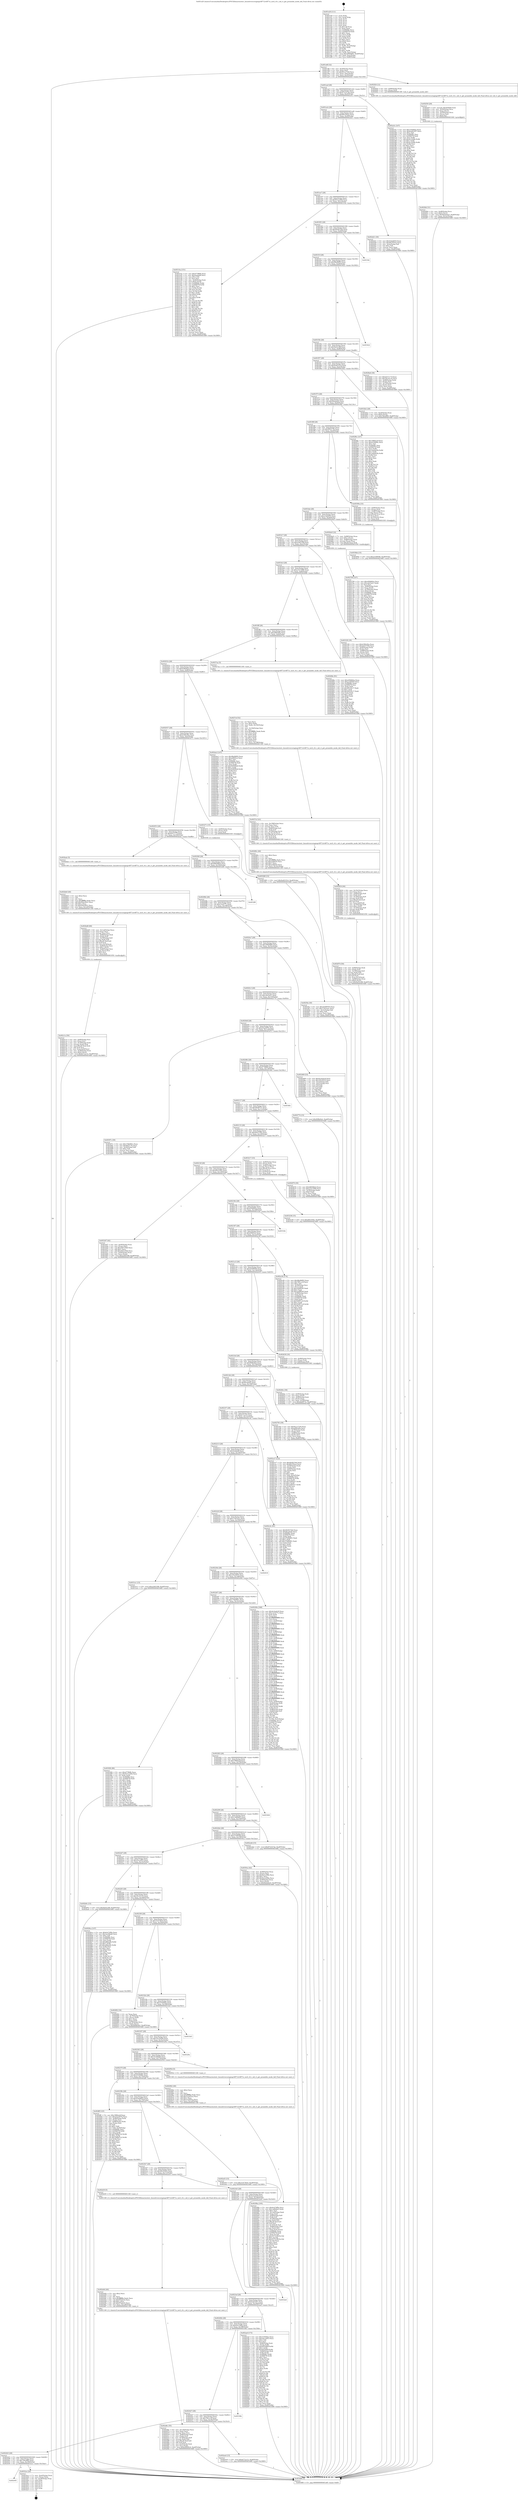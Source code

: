 digraph "0x401e20" {
  label = "0x401e20 (/mnt/c/Users/mathe/Desktop/tcc/POCII/binaries/extr_linuxdriversstagingrtl8712rtl871x_ioctl_rtl.c_oid_rt_get_preamble_mode_hdl_Final-ollvm.out::main(0))"
  labelloc = "t"
  node[shape=record]

  Entry [label="",width=0.3,height=0.3,shape=circle,fillcolor=black,style=filled]
  "0x401e8f" [label="{
     0x401e8f [32]\l
     | [instrs]\l
     &nbsp;&nbsp;0x401e8f \<+6\>: mov -0xa8(%rbp),%eax\l
     &nbsp;&nbsp;0x401e95 \<+2\>: mov %eax,%ecx\l
     &nbsp;&nbsp;0x401e97 \<+6\>: sub $0x821a7329,%ecx\l
     &nbsp;&nbsp;0x401e9d \<+6\>: mov %eax,-0xbc(%rbp)\l
     &nbsp;&nbsp;0x401ea3 \<+6\>: mov %ecx,-0xc0(%rbp)\l
     &nbsp;&nbsp;0x401ea9 \<+6\>: je 0000000000402f24 \<main+0x1104\>\l
  }"]
  "0x402f24" [label="{
     0x402f24 [12]\l
     | [instrs]\l
     &nbsp;&nbsp;0x402f24 \<+4\>: mov -0x80(%rbp),%rax\l
     &nbsp;&nbsp;0x402f28 \<+3\>: mov (%rax),%rdi\l
     &nbsp;&nbsp;0x402f2b \<+5\>: call 00000000004013f0 \<oid_rt_get_preamble_mode_hdl\>\l
     | [calls]\l
     &nbsp;&nbsp;0x4013f0 \{1\} (/mnt/c/Users/mathe/Desktop/tcc/POCII/binaries/extr_linuxdriversstagingrtl8712rtl871x_ioctl_rtl.c_oid_rt_get_preamble_mode_hdl_Final-ollvm.out::oid_rt_get_preamble_mode_hdl)\l
  }"]
  "0x401eaf" [label="{
     0x401eaf [28]\l
     | [instrs]\l
     &nbsp;&nbsp;0x401eaf \<+5\>: jmp 0000000000401eb4 \<main+0x94\>\l
     &nbsp;&nbsp;0x401eb4 \<+6\>: mov -0xbc(%rbp),%eax\l
     &nbsp;&nbsp;0x401eba \<+5\>: sub $0x8721b7ab,%eax\l
     &nbsp;&nbsp;0x401ebf \<+6\>: mov %eax,-0xc4(%rbp)\l
     &nbsp;&nbsp;0x401ec5 \<+6\>: je 0000000000402a5c \<main+0xc3c\>\l
  }"]
  Exit [label="",width=0.3,height=0.3,shape=circle,fillcolor=black,style=filled,peripheries=2]
  "0x402a5c" [label="{
     0x402a5c [147]\l
     | [instrs]\l
     &nbsp;&nbsp;0x402a5c \<+5\>: mov $0x31926f2e,%eax\l
     &nbsp;&nbsp;0x402a61 \<+5\>: mov $0x6cb61057,%ecx\l
     &nbsp;&nbsp;0x402a66 \<+2\>: mov $0x1,%dl\l
     &nbsp;&nbsp;0x402a68 \<+7\>: mov 0x40606c,%esi\l
     &nbsp;&nbsp;0x402a6f \<+7\>: mov 0x406078,%edi\l
     &nbsp;&nbsp;0x402a76 \<+3\>: mov %esi,%r8d\l
     &nbsp;&nbsp;0x402a79 \<+7\>: add $0x4c3c8db,%r8d\l
     &nbsp;&nbsp;0x402a80 \<+4\>: sub $0x1,%r8d\l
     &nbsp;&nbsp;0x402a84 \<+7\>: sub $0x4c3c8db,%r8d\l
     &nbsp;&nbsp;0x402a8b \<+4\>: imul %r8d,%esi\l
     &nbsp;&nbsp;0x402a8f \<+3\>: and $0x1,%esi\l
     &nbsp;&nbsp;0x402a92 \<+3\>: cmp $0x0,%esi\l
     &nbsp;&nbsp;0x402a95 \<+4\>: sete %r9b\l
     &nbsp;&nbsp;0x402a99 \<+3\>: cmp $0xa,%edi\l
     &nbsp;&nbsp;0x402a9c \<+4\>: setl %r10b\l
     &nbsp;&nbsp;0x402aa0 \<+3\>: mov %r9b,%r11b\l
     &nbsp;&nbsp;0x402aa3 \<+4\>: xor $0xff,%r11b\l
     &nbsp;&nbsp;0x402aa7 \<+3\>: mov %r10b,%bl\l
     &nbsp;&nbsp;0x402aaa \<+3\>: xor $0xff,%bl\l
     &nbsp;&nbsp;0x402aad \<+3\>: xor $0x1,%dl\l
     &nbsp;&nbsp;0x402ab0 \<+3\>: mov %r11b,%r14b\l
     &nbsp;&nbsp;0x402ab3 \<+4\>: and $0xff,%r14b\l
     &nbsp;&nbsp;0x402ab7 \<+3\>: and %dl,%r9b\l
     &nbsp;&nbsp;0x402aba \<+3\>: mov %bl,%r15b\l
     &nbsp;&nbsp;0x402abd \<+4\>: and $0xff,%r15b\l
     &nbsp;&nbsp;0x402ac1 \<+3\>: and %dl,%r10b\l
     &nbsp;&nbsp;0x402ac4 \<+3\>: or %r9b,%r14b\l
     &nbsp;&nbsp;0x402ac7 \<+3\>: or %r10b,%r15b\l
     &nbsp;&nbsp;0x402aca \<+3\>: xor %r15b,%r14b\l
     &nbsp;&nbsp;0x402acd \<+3\>: or %bl,%r11b\l
     &nbsp;&nbsp;0x402ad0 \<+4\>: xor $0xff,%r11b\l
     &nbsp;&nbsp;0x402ad4 \<+3\>: or $0x1,%dl\l
     &nbsp;&nbsp;0x402ad7 \<+3\>: and %dl,%r11b\l
     &nbsp;&nbsp;0x402ada \<+3\>: or %r11b,%r14b\l
     &nbsp;&nbsp;0x402add \<+4\>: test $0x1,%r14b\l
     &nbsp;&nbsp;0x402ae1 \<+3\>: cmovne %ecx,%eax\l
     &nbsp;&nbsp;0x402ae4 \<+6\>: mov %eax,-0xa8(%rbp)\l
     &nbsp;&nbsp;0x402aea \<+5\>: jmp 0000000000403480 \<main+0x1660\>\l
  }"]
  "0x401ecb" [label="{
     0x401ecb [28]\l
     | [instrs]\l
     &nbsp;&nbsp;0x401ecb \<+5\>: jmp 0000000000401ed0 \<main+0xb0\>\l
     &nbsp;&nbsp;0x401ed0 \<+6\>: mov -0xbc(%rbp),%eax\l
     &nbsp;&nbsp;0x401ed6 \<+5\>: sub $0x89c55ba2,%eax\l
     &nbsp;&nbsp;0x401edb \<+6\>: mov %eax,-0xc8(%rbp)\l
     &nbsp;&nbsp;0x401ee1 \<+6\>: je 0000000000402d21 \<main+0xf01\>\l
  }"]
  "0x40245f" [label="{
     0x40245f\l
  }", style=dashed]
  "0x402d21" [label="{
     0x402d21 [30]\l
     | [instrs]\l
     &nbsp;&nbsp;0x402d21 \<+5\>: mov $0x43ebd835,%eax\l
     &nbsp;&nbsp;0x402d26 \<+5\>: mov $0x48105432,%ecx\l
     &nbsp;&nbsp;0x402d2b \<+3\>: mov -0x2a(%rbp),%dl\l
     &nbsp;&nbsp;0x402d2e \<+3\>: test $0x1,%dl\l
     &nbsp;&nbsp;0x402d31 \<+3\>: cmovne %ecx,%eax\l
     &nbsp;&nbsp;0x402d34 \<+6\>: mov %eax,-0xa8(%rbp)\l
     &nbsp;&nbsp;0x402d3a \<+5\>: jmp 0000000000403480 \<main+0x1660\>\l
  }"]
  "0x401ee7" [label="{
     0x401ee7 [28]\l
     | [instrs]\l
     &nbsp;&nbsp;0x401ee7 \<+5\>: jmp 0000000000401eec \<main+0xcc\>\l
     &nbsp;&nbsp;0x401eec \<+6\>: mov -0xbc(%rbp),%eax\l
     &nbsp;&nbsp;0x401ef2 \<+5\>: sub $0x931ea404,%eax\l
     &nbsp;&nbsp;0x401ef7 \<+6\>: mov %eax,-0xcc(%rbp)\l
     &nbsp;&nbsp;0x401efd \<+6\>: je 000000000040314a \<main+0x132a\>\l
  }"]
  "0x4032ce" [label="{
     0x4032ce [24]\l
     | [instrs]\l
     &nbsp;&nbsp;0x4032ce \<+7\>: mov -0xa0(%rbp),%rax\l
     &nbsp;&nbsp;0x4032d5 \<+2\>: mov (%rax),%eax\l
     &nbsp;&nbsp;0x4032d7 \<+4\>: lea -0x28(%rbp),%rsp\l
     &nbsp;&nbsp;0x4032db \<+1\>: pop %rbx\l
     &nbsp;&nbsp;0x4032dc \<+2\>: pop %r12\l
     &nbsp;&nbsp;0x4032de \<+2\>: pop %r13\l
     &nbsp;&nbsp;0x4032e0 \<+2\>: pop %r14\l
     &nbsp;&nbsp;0x4032e2 \<+2\>: pop %r15\l
     &nbsp;&nbsp;0x4032e4 \<+1\>: pop %rbp\l
     &nbsp;&nbsp;0x4032e5 \<+1\>: ret\l
  }"]
  "0x40314a" [label="{
     0x40314a [151]\l
     | [instrs]\l
     &nbsp;&nbsp;0x40314a \<+5\>: mov $0xd77ffdfb,%eax\l
     &nbsp;&nbsp;0x40314f \<+5\>: mov $0x4a4deb8,%ecx\l
     &nbsp;&nbsp;0x403154 \<+2\>: mov $0x1,%dl\l
     &nbsp;&nbsp;0x403156 \<+2\>: xor %esi,%esi\l
     &nbsp;&nbsp;0x403158 \<+4\>: mov -0x40(%rbp),%rdi\l
     &nbsp;&nbsp;0x40315c \<+6\>: movl $0x0,(%rdi)\l
     &nbsp;&nbsp;0x403162 \<+8\>: mov 0x40606c,%r8d\l
     &nbsp;&nbsp;0x40316a \<+8\>: mov 0x406078,%r9d\l
     &nbsp;&nbsp;0x403172 \<+3\>: sub $0x1,%esi\l
     &nbsp;&nbsp;0x403175 \<+3\>: mov %r8d,%r10d\l
     &nbsp;&nbsp;0x403178 \<+3\>: add %esi,%r10d\l
     &nbsp;&nbsp;0x40317b \<+4\>: imul %r10d,%r8d\l
     &nbsp;&nbsp;0x40317f \<+4\>: and $0x1,%r8d\l
     &nbsp;&nbsp;0x403183 \<+4\>: cmp $0x0,%r8d\l
     &nbsp;&nbsp;0x403187 \<+4\>: sete %r11b\l
     &nbsp;&nbsp;0x40318b \<+4\>: cmp $0xa,%r9d\l
     &nbsp;&nbsp;0x40318f \<+3\>: setl %bl\l
     &nbsp;&nbsp;0x403192 \<+3\>: mov %r11b,%r14b\l
     &nbsp;&nbsp;0x403195 \<+4\>: xor $0xff,%r14b\l
     &nbsp;&nbsp;0x403199 \<+3\>: mov %bl,%r15b\l
     &nbsp;&nbsp;0x40319c \<+4\>: xor $0xff,%r15b\l
     &nbsp;&nbsp;0x4031a0 \<+3\>: xor $0x1,%dl\l
     &nbsp;&nbsp;0x4031a3 \<+3\>: mov %r14b,%r12b\l
     &nbsp;&nbsp;0x4031a6 \<+4\>: and $0xff,%r12b\l
     &nbsp;&nbsp;0x4031aa \<+3\>: and %dl,%r11b\l
     &nbsp;&nbsp;0x4031ad \<+3\>: mov %r15b,%r13b\l
     &nbsp;&nbsp;0x4031b0 \<+4\>: and $0xff,%r13b\l
     &nbsp;&nbsp;0x4031b4 \<+2\>: and %dl,%bl\l
     &nbsp;&nbsp;0x4031b6 \<+3\>: or %r11b,%r12b\l
     &nbsp;&nbsp;0x4031b9 \<+3\>: or %bl,%r13b\l
     &nbsp;&nbsp;0x4031bc \<+3\>: xor %r13b,%r12b\l
     &nbsp;&nbsp;0x4031bf \<+3\>: or %r15b,%r14b\l
     &nbsp;&nbsp;0x4031c2 \<+4\>: xor $0xff,%r14b\l
     &nbsp;&nbsp;0x4031c6 \<+3\>: or $0x1,%dl\l
     &nbsp;&nbsp;0x4031c9 \<+3\>: and %dl,%r14b\l
     &nbsp;&nbsp;0x4031cc \<+3\>: or %r14b,%r12b\l
     &nbsp;&nbsp;0x4031cf \<+4\>: test $0x1,%r12b\l
     &nbsp;&nbsp;0x4031d3 \<+3\>: cmovne %ecx,%eax\l
     &nbsp;&nbsp;0x4031d6 \<+6\>: mov %eax,-0xa8(%rbp)\l
     &nbsp;&nbsp;0x4031dc \<+5\>: jmp 0000000000403480 \<main+0x1660\>\l
  }"]
  "0x401f03" [label="{
     0x401f03 [28]\l
     | [instrs]\l
     &nbsp;&nbsp;0x401f03 \<+5\>: jmp 0000000000401f08 \<main+0xe8\>\l
     &nbsp;&nbsp;0x401f08 \<+6\>: mov -0xbc(%rbp),%eax\l
     &nbsp;&nbsp;0x401f0e \<+5\>: sub $0x94281544,%eax\l
     &nbsp;&nbsp;0x401f13 \<+6\>: mov %eax,-0xd0(%rbp)\l
     &nbsp;&nbsp;0x401f19 \<+6\>: je 00000000004033fd \<main+0x15dd\>\l
  }"]
  "0x403280" [label="{
     0x403280 [15]\l
     | [instrs]\l
     &nbsp;&nbsp;0x403280 \<+10\>: movl $0x9a40101d,-0xa8(%rbp)\l
     &nbsp;&nbsp;0x40328a \<+5\>: jmp 0000000000403480 \<main+0x1660\>\l
  }"]
  "0x4033fd" [label="{
     0x4033fd\l
  }", style=dashed]
  "0x401f1f" [label="{
     0x401f1f [28]\l
     | [instrs]\l
     &nbsp;&nbsp;0x401f1f \<+5\>: jmp 0000000000401f24 \<main+0x104\>\l
     &nbsp;&nbsp;0x401f24 \<+6\>: mov -0xbc(%rbp),%eax\l
     &nbsp;&nbsp;0x401f2a \<+5\>: sub $0x98e96f93,%eax\l
     &nbsp;&nbsp;0x401f2f \<+6\>: mov %eax,-0xd4(%rbp)\l
     &nbsp;&nbsp;0x401f35 \<+6\>: je 0000000000403422 \<main+0x1602\>\l
  }"]
  "0x403238" [label="{
     0x403238 [15]\l
     | [instrs]\l
     &nbsp;&nbsp;0x403238 \<+10\>: movl $0xdf410362,-0xa8(%rbp)\l
     &nbsp;&nbsp;0x403242 \<+5\>: jmp 0000000000403480 \<main+0x1660\>\l
  }"]
  "0x403422" [label="{
     0x403422\l
  }", style=dashed]
  "0x401f3b" [label="{
     0x401f3b [28]\l
     | [instrs]\l
     &nbsp;&nbsp;0x401f3b \<+5\>: jmp 0000000000401f40 \<main+0x120\>\l
     &nbsp;&nbsp;0x401f40 \<+6\>: mov -0xbc(%rbp),%eax\l
     &nbsp;&nbsp;0x401f46 \<+5\>: sub $0x9a03c28f,%eax\l
     &nbsp;&nbsp;0x401f4b \<+6\>: mov %eax,-0xd8(%rbp)\l
     &nbsp;&nbsp;0x401f51 \<+6\>: je 00000000004028a6 \<main+0xa86\>\l
  }"]
  "0x4030bb" [label="{
     0x4030bb [15]\l
     | [instrs]\l
     &nbsp;&nbsp;0x4030bb \<+10\>: movl $0x2339f548,-0xa8(%rbp)\l
     &nbsp;&nbsp;0x4030c5 \<+5\>: jmp 0000000000403480 \<main+0x1660\>\l
  }"]
  "0x4028a6" [label="{
     0x4028a6 [36]\l
     | [instrs]\l
     &nbsp;&nbsp;0x4028a6 \<+5\>: mov $0xb437177f,%eax\l
     &nbsp;&nbsp;0x4028ab \<+5\>: mov $0x30c55135,%ecx\l
     &nbsp;&nbsp;0x4028b0 \<+4\>: mov -0x68(%rbp),%rdx\l
     &nbsp;&nbsp;0x4028b4 \<+2\>: mov (%rdx),%esi\l
     &nbsp;&nbsp;0x4028b6 \<+4\>: mov -0x70(%rbp),%rdx\l
     &nbsp;&nbsp;0x4028ba \<+2\>: cmp (%rdx),%esi\l
     &nbsp;&nbsp;0x4028bc \<+3\>: cmovl %ecx,%eax\l
     &nbsp;&nbsp;0x4028bf \<+6\>: mov %eax,-0xa8(%rbp)\l
     &nbsp;&nbsp;0x4028c5 \<+5\>: jmp 0000000000403480 \<main+0x1660\>\l
  }"]
  "0x401f57" [label="{
     0x401f57 [28]\l
     | [instrs]\l
     &nbsp;&nbsp;0x401f57 \<+5\>: jmp 0000000000401f5c \<main+0x13c\>\l
     &nbsp;&nbsp;0x401f5c \<+6\>: mov -0xbc(%rbp),%eax\l
     &nbsp;&nbsp;0x401f62 \<+5\>: sub $0x9a40101d,%eax\l
     &nbsp;&nbsp;0x401f67 \<+6\>: mov %eax,-0xdc(%rbp)\l
     &nbsp;&nbsp;0x401f6d \<+6\>: je 00000000004032b2 \<main+0x1492\>\l
  }"]
  "0x402f4d" [label="{
     0x402f4d [31]\l
     | [instrs]\l
     &nbsp;&nbsp;0x402f4d \<+4\>: mov -0x48(%rbp),%rcx\l
     &nbsp;&nbsp;0x402f51 \<+6\>: movl $0x0,(%rcx)\l
     &nbsp;&nbsp;0x402f57 \<+10\>: movl $0x9d2daba5,-0xa8(%rbp)\l
     &nbsp;&nbsp;0x402f61 \<+6\>: mov %eax,-0x1ac(%rbp)\l
     &nbsp;&nbsp;0x402f67 \<+5\>: jmp 0000000000403480 \<main+0x1660\>\l
  }"]
  "0x4032b2" [label="{
     0x4032b2 [28]\l
     | [instrs]\l
     &nbsp;&nbsp;0x4032b2 \<+7\>: mov -0xa0(%rbp),%rax\l
     &nbsp;&nbsp;0x4032b9 \<+6\>: movl $0x0,(%rax)\l
     &nbsp;&nbsp;0x4032bf \<+10\>: movl $0x7dfce860,-0xa8(%rbp)\l
     &nbsp;&nbsp;0x4032c9 \<+5\>: jmp 0000000000403480 \<main+0x1660\>\l
  }"]
  "0x401f73" [label="{
     0x401f73 [28]\l
     | [instrs]\l
     &nbsp;&nbsp;0x401f73 \<+5\>: jmp 0000000000401f78 \<main+0x158\>\l
     &nbsp;&nbsp;0x401f78 \<+6\>: mov -0xbc(%rbp),%eax\l
     &nbsp;&nbsp;0x401f7e \<+5\>: sub $0x9d2daba5,%eax\l
     &nbsp;&nbsp;0x401f83 \<+6\>: mov %eax,-0xe0(%rbp)\l
     &nbsp;&nbsp;0x401f89 \<+6\>: je 0000000000402f6c \<main+0x114c\>\l
  }"]
  "0x402f30" [label="{
     0x402f30 [29]\l
     | [instrs]\l
     &nbsp;&nbsp;0x402f30 \<+10\>: movabs $0x4040b6,%rdi\l
     &nbsp;&nbsp;0x402f3a \<+4\>: mov -0x50(%rbp),%rcx\l
     &nbsp;&nbsp;0x402f3e \<+2\>: mov %eax,(%rcx)\l
     &nbsp;&nbsp;0x402f40 \<+4\>: mov -0x50(%rbp),%rcx\l
     &nbsp;&nbsp;0x402f44 \<+2\>: mov (%rcx),%esi\l
     &nbsp;&nbsp;0x402f46 \<+2\>: mov $0x0,%al\l
     &nbsp;&nbsp;0x402f48 \<+5\>: call 0000000000401040 \<printf@plt\>\l
     | [calls]\l
     &nbsp;&nbsp;0x401040 \{1\} (unknown)\l
  }"]
  "0x402f6c" [label="{
     0x402f6c [147]\l
     | [instrs]\l
     &nbsp;&nbsp;0x402f6c \<+5\>: mov $0x1989ee2f,%eax\l
     &nbsp;&nbsp;0x402f71 \<+5\>: mov $0x43394f4c,%ecx\l
     &nbsp;&nbsp;0x402f76 \<+2\>: mov $0x1,%dl\l
     &nbsp;&nbsp;0x402f78 \<+7\>: mov 0x40606c,%esi\l
     &nbsp;&nbsp;0x402f7f \<+7\>: mov 0x406078,%edi\l
     &nbsp;&nbsp;0x402f86 \<+3\>: mov %esi,%r8d\l
     &nbsp;&nbsp;0x402f89 \<+7\>: add $0x1de6dd3b,%r8d\l
     &nbsp;&nbsp;0x402f90 \<+4\>: sub $0x1,%r8d\l
     &nbsp;&nbsp;0x402f94 \<+7\>: sub $0x1de6dd3b,%r8d\l
     &nbsp;&nbsp;0x402f9b \<+4\>: imul %r8d,%esi\l
     &nbsp;&nbsp;0x402f9f \<+3\>: and $0x1,%esi\l
     &nbsp;&nbsp;0x402fa2 \<+3\>: cmp $0x0,%esi\l
     &nbsp;&nbsp;0x402fa5 \<+4\>: sete %r9b\l
     &nbsp;&nbsp;0x402fa9 \<+3\>: cmp $0xa,%edi\l
     &nbsp;&nbsp;0x402fac \<+4\>: setl %r10b\l
     &nbsp;&nbsp;0x402fb0 \<+3\>: mov %r9b,%r11b\l
     &nbsp;&nbsp;0x402fb3 \<+4\>: xor $0xff,%r11b\l
     &nbsp;&nbsp;0x402fb7 \<+3\>: mov %r10b,%bl\l
     &nbsp;&nbsp;0x402fba \<+3\>: xor $0xff,%bl\l
     &nbsp;&nbsp;0x402fbd \<+3\>: xor $0x1,%dl\l
     &nbsp;&nbsp;0x402fc0 \<+3\>: mov %r11b,%r14b\l
     &nbsp;&nbsp;0x402fc3 \<+4\>: and $0xff,%r14b\l
     &nbsp;&nbsp;0x402fc7 \<+3\>: and %dl,%r9b\l
     &nbsp;&nbsp;0x402fca \<+3\>: mov %bl,%r15b\l
     &nbsp;&nbsp;0x402fcd \<+4\>: and $0xff,%r15b\l
     &nbsp;&nbsp;0x402fd1 \<+3\>: and %dl,%r10b\l
     &nbsp;&nbsp;0x402fd4 \<+3\>: or %r9b,%r14b\l
     &nbsp;&nbsp;0x402fd7 \<+3\>: or %r10b,%r15b\l
     &nbsp;&nbsp;0x402fda \<+3\>: xor %r15b,%r14b\l
     &nbsp;&nbsp;0x402fdd \<+3\>: or %bl,%r11b\l
     &nbsp;&nbsp;0x402fe0 \<+4\>: xor $0xff,%r11b\l
     &nbsp;&nbsp;0x402fe4 \<+3\>: or $0x1,%dl\l
     &nbsp;&nbsp;0x402fe7 \<+3\>: and %dl,%r11b\l
     &nbsp;&nbsp;0x402fea \<+3\>: or %r11b,%r14b\l
     &nbsp;&nbsp;0x402fed \<+4\>: test $0x1,%r14b\l
     &nbsp;&nbsp;0x402ff1 \<+3\>: cmovne %ecx,%eax\l
     &nbsp;&nbsp;0x402ff4 \<+6\>: mov %eax,-0xa8(%rbp)\l
     &nbsp;&nbsp;0x402ffa \<+5\>: jmp 0000000000403480 \<main+0x1660\>\l
  }"]
  "0x401f8f" [label="{
     0x401f8f [28]\l
     | [instrs]\l
     &nbsp;&nbsp;0x401f8f \<+5\>: jmp 0000000000401f94 \<main+0x174\>\l
     &nbsp;&nbsp;0x401f94 \<+6\>: mov -0xbc(%rbp),%eax\l
     &nbsp;&nbsp;0x401f9a \<+5\>: sub $0x9f5517fa,%eax\l
     &nbsp;&nbsp;0x401f9f \<+6\>: mov %eax,-0xe4(%rbp)\l
     &nbsp;&nbsp;0x401fa5 \<+6\>: je 000000000040309a \<main+0x127a\>\l
  }"]
  "0x402443" [label="{
     0x402443 [28]\l
     | [instrs]\l
     &nbsp;&nbsp;0x402443 \<+5\>: jmp 0000000000402448 \<main+0x628\>\l
     &nbsp;&nbsp;0x402448 \<+6\>: mov -0xbc(%rbp),%eax\l
     &nbsp;&nbsp;0x40244e \<+5\>: sub $0x7dfce860,%eax\l
     &nbsp;&nbsp;0x402453 \<+6\>: mov %eax,-0x190(%rbp)\l
     &nbsp;&nbsp;0x402459 \<+6\>: je 00000000004032ce \<main+0x14ae\>\l
  }"]
  "0x40309a" [label="{
     0x40309a [33]\l
     | [instrs]\l
     &nbsp;&nbsp;0x40309a \<+4\>: mov -0x80(%rbp),%rax\l
     &nbsp;&nbsp;0x40309e \<+3\>: mov (%rax),%rax\l
     &nbsp;&nbsp;0x4030a1 \<+4\>: mov -0x48(%rbp),%rcx\l
     &nbsp;&nbsp;0x4030a5 \<+3\>: movslq (%rcx),%rcx\l
     &nbsp;&nbsp;0x4030a8 \<+4\>: imul $0x28,%rcx,%rcx\l
     &nbsp;&nbsp;0x4030ac \<+3\>: add %rcx,%rax\l
     &nbsp;&nbsp;0x4030af \<+4\>: mov 0x10(%rax),%rax\l
     &nbsp;&nbsp;0x4030b3 \<+3\>: mov %rax,%rdi\l
     &nbsp;&nbsp;0x4030b6 \<+5\>: call 0000000000401030 \<free@plt\>\l
     | [calls]\l
     &nbsp;&nbsp;0x401030 \{1\} (unknown)\l
  }"]
  "0x401fab" [label="{
     0x401fab [28]\l
     | [instrs]\l
     &nbsp;&nbsp;0x401fab \<+5\>: jmp 0000000000401fb0 \<main+0x190\>\l
     &nbsp;&nbsp;0x401fb0 \<+6\>: mov -0xbc(%rbp),%eax\l
     &nbsp;&nbsp;0x401fb6 \<+5\>: sub $0xa14f2655,%eax\l
     &nbsp;&nbsp;0x401fbb \<+6\>: mov %eax,-0xe8(%rbp)\l
     &nbsp;&nbsp;0x401fc1 \<+6\>: je 00000000004026e9 \<main+0x8c9\>\l
  }"]
  "0x402ee4" [label="{
     0x402ee4 [15]\l
     | [instrs]\l
     &nbsp;&nbsp;0x402ee4 \<+10\>: movl $0xfe71ac12,-0xa8(%rbp)\l
     &nbsp;&nbsp;0x402eee \<+5\>: jmp 0000000000403480 \<main+0x1660\>\l
  }"]
  "0x4026e9" [label="{
     0x4026e9 [32]\l
     | [instrs]\l
     &nbsp;&nbsp;0x4026e9 \<+7\>: mov -0x88(%rbp),%rax\l
     &nbsp;&nbsp;0x4026f0 \<+6\>: movl $0x1,(%rax)\l
     &nbsp;&nbsp;0x4026f6 \<+7\>: mov -0x88(%rbp),%rax\l
     &nbsp;&nbsp;0x4026fd \<+3\>: movslq (%rax),%rax\l
     &nbsp;&nbsp;0x402700 \<+4\>: imul $0x28,%rax,%rdi\l
     &nbsp;&nbsp;0x402704 \<+5\>: call 0000000000401050 \<malloc@plt\>\l
     | [calls]\l
     &nbsp;&nbsp;0x401050 \{1\} (unknown)\l
  }"]
  "0x401fc7" [label="{
     0x401fc7 [28]\l
     | [instrs]\l
     &nbsp;&nbsp;0x401fc7 \<+5\>: jmp 0000000000401fcc \<main+0x1ac\>\l
     &nbsp;&nbsp;0x401fcc \<+6\>: mov -0xbc(%rbp),%eax\l
     &nbsp;&nbsp;0x401fd2 \<+5\>: sub $0xa240338f,%eax\l
     &nbsp;&nbsp;0x401fd7 \<+6\>: mov %eax,-0xec(%rbp)\l
     &nbsp;&nbsp;0x401fdd \<+6\>: je 00000000004031f0 \<main+0x13d0\>\l
  }"]
  "0x402427" [label="{
     0x402427 [28]\l
     | [instrs]\l
     &nbsp;&nbsp;0x402427 \<+5\>: jmp 000000000040242c \<main+0x60c\>\l
     &nbsp;&nbsp;0x40242c \<+6\>: mov -0xbc(%rbp),%eax\l
     &nbsp;&nbsp;0x402432 \<+5\>: sub $0x78f1cc3f,%eax\l
     &nbsp;&nbsp;0x402437 \<+6\>: mov %eax,-0x18c(%rbp)\l
     &nbsp;&nbsp;0x40243d \<+6\>: je 0000000000402ee4 \<main+0x10c4\>\l
  }"]
  "0x4031f0" [label="{
     0x4031f0 [39]\l
     | [instrs]\l
     &nbsp;&nbsp;0x4031f0 \<+5\>: mov $0xb390c92a,%eax\l
     &nbsp;&nbsp;0x4031f5 \<+5\>: mov $0xde037592,%ecx\l
     &nbsp;&nbsp;0x4031fa \<+4\>: mov -0x40(%rbp),%rdx\l
     &nbsp;&nbsp;0x4031fe \<+2\>: mov (%rdx),%esi\l
     &nbsp;&nbsp;0x403200 \<+7\>: mov -0x88(%rbp),%rdx\l
     &nbsp;&nbsp;0x403207 \<+2\>: cmp (%rdx),%esi\l
     &nbsp;&nbsp;0x403209 \<+3\>: cmovl %ecx,%eax\l
     &nbsp;&nbsp;0x40320c \<+6\>: mov %eax,-0xa8(%rbp)\l
     &nbsp;&nbsp;0x403212 \<+5\>: jmp 0000000000403480 \<main+0x1660\>\l
  }"]
  "0x401fe3" [label="{
     0x401fe3 [28]\l
     | [instrs]\l
     &nbsp;&nbsp;0x401fe3 \<+5\>: jmp 0000000000401fe8 \<main+0x1c8\>\l
     &nbsp;&nbsp;0x401fe8 \<+6\>: mov -0xbc(%rbp),%eax\l
     &nbsp;&nbsp;0x401fee \<+5\>: sub $0xa3313580,%eax\l
     &nbsp;&nbsp;0x401ff3 \<+6\>: mov %eax,-0xf0(%rbp)\l
     &nbsp;&nbsp;0x401ff9 \<+6\>: je 000000000040268e \<main+0x86e\>\l
  }"]
  "0x40336b" [label="{
     0x40336b\l
  }", style=dashed]
  "0x40268e" [label="{
     0x40268e [91]\l
     | [instrs]\l
     &nbsp;&nbsp;0x40268e \<+5\>: mov $0xe094662a,%eax\l
     &nbsp;&nbsp;0x402693 \<+5\>: mov $0xa14f2655,%ecx\l
     &nbsp;&nbsp;0x402698 \<+7\>: mov 0x40606c,%edx\l
     &nbsp;&nbsp;0x40269f \<+7\>: mov 0x406078,%esi\l
     &nbsp;&nbsp;0x4026a6 \<+2\>: mov %edx,%edi\l
     &nbsp;&nbsp;0x4026a8 \<+6\>: sub $0x493c8c17,%edi\l
     &nbsp;&nbsp;0x4026ae \<+3\>: sub $0x1,%edi\l
     &nbsp;&nbsp;0x4026b1 \<+6\>: add $0x493c8c17,%edi\l
     &nbsp;&nbsp;0x4026b7 \<+3\>: imul %edi,%edx\l
     &nbsp;&nbsp;0x4026ba \<+3\>: and $0x1,%edx\l
     &nbsp;&nbsp;0x4026bd \<+3\>: cmp $0x0,%edx\l
     &nbsp;&nbsp;0x4026c0 \<+4\>: sete %r8b\l
     &nbsp;&nbsp;0x4026c4 \<+3\>: cmp $0xa,%esi\l
     &nbsp;&nbsp;0x4026c7 \<+4\>: setl %r9b\l
     &nbsp;&nbsp;0x4026cb \<+3\>: mov %r8b,%r10b\l
     &nbsp;&nbsp;0x4026ce \<+3\>: and %r9b,%r10b\l
     &nbsp;&nbsp;0x4026d1 \<+3\>: xor %r9b,%r8b\l
     &nbsp;&nbsp;0x4026d4 \<+3\>: or %r8b,%r10b\l
     &nbsp;&nbsp;0x4026d7 \<+4\>: test $0x1,%r10b\l
     &nbsp;&nbsp;0x4026db \<+3\>: cmovne %ecx,%eax\l
     &nbsp;&nbsp;0x4026de \<+6\>: mov %eax,-0xa8(%rbp)\l
     &nbsp;&nbsp;0x4026e4 \<+5\>: jmp 0000000000403480 \<main+0x1660\>\l
  }"]
  "0x401fff" [label="{
     0x401fff [28]\l
     | [instrs]\l
     &nbsp;&nbsp;0x401fff \<+5\>: jmp 0000000000402004 \<main+0x1e4\>\l
     &nbsp;&nbsp;0x402004 \<+6\>: mov -0xbc(%rbp),%eax\l
     &nbsp;&nbsp;0x40200a \<+5\>: sub $0xaf09c60e,%eax\l
     &nbsp;&nbsp;0x40200f \<+6\>: mov %eax,-0xf4(%rbp)\l
     &nbsp;&nbsp;0x402015 \<+6\>: je 00000000004027aa \<main+0x98a\>\l
  }"]
  "0x402d6c" [label="{
     0x402d6c [55]\l
     | [instrs]\l
     &nbsp;&nbsp;0x402d6c \<+6\>: mov -0x1a8(%rbp),%ecx\l
     &nbsp;&nbsp;0x402d72 \<+3\>: imul %eax,%ecx\l
     &nbsp;&nbsp;0x402d75 \<+3\>: movslq %ecx,%rsi\l
     &nbsp;&nbsp;0x402d78 \<+4\>: mov -0x80(%rbp),%rdi\l
     &nbsp;&nbsp;0x402d7c \<+3\>: mov (%rdi),%rdi\l
     &nbsp;&nbsp;0x402d7f \<+4\>: mov -0x78(%rbp),%r8\l
     &nbsp;&nbsp;0x402d83 \<+3\>: movslq (%r8),%r8\l
     &nbsp;&nbsp;0x402d86 \<+4\>: imul $0x28,%r8,%r8\l
     &nbsp;&nbsp;0x402d8a \<+3\>: add %r8,%rdi\l
     &nbsp;&nbsp;0x402d8d \<+4\>: mov 0x20(%rdi),%rdi\l
     &nbsp;&nbsp;0x402d91 \<+3\>: mov %rsi,(%rdi)\l
     &nbsp;&nbsp;0x402d94 \<+10\>: movl $0xb28040c4,-0xa8(%rbp)\l
     &nbsp;&nbsp;0x402d9e \<+5\>: jmp 0000000000403480 \<main+0x1660\>\l
  }"]
  "0x4027aa" [label="{
     0x4027aa [5]\l
     | [instrs]\l
     &nbsp;&nbsp;0x4027aa \<+5\>: call 0000000000401160 \<next_i\>\l
     | [calls]\l
     &nbsp;&nbsp;0x401160 \{1\} (/mnt/c/Users/mathe/Desktop/tcc/POCII/binaries/extr_linuxdriversstagingrtl8712rtl871x_ioctl_rtl.c_oid_rt_get_preamble_mode_hdl_Final-ollvm.out::next_i)\l
  }"]
  "0x40201b" [label="{
     0x40201b [28]\l
     | [instrs]\l
     &nbsp;&nbsp;0x40201b \<+5\>: jmp 0000000000402020 \<main+0x200\>\l
     &nbsp;&nbsp;0x402020 \<+6\>: mov -0xbc(%rbp),%eax\l
     &nbsp;&nbsp;0x402026 \<+5\>: sub $0xb28040c4,%eax\l
     &nbsp;&nbsp;0x40202b \<+6\>: mov %eax,-0xf8(%rbp)\l
     &nbsp;&nbsp;0x402031 \<+6\>: je 0000000000402da3 \<main+0xf83\>\l
  }"]
  "0x402d44" [label="{
     0x402d44 [40]\l
     | [instrs]\l
     &nbsp;&nbsp;0x402d44 \<+5\>: mov $0x2,%ecx\l
     &nbsp;&nbsp;0x402d49 \<+1\>: cltd\l
     &nbsp;&nbsp;0x402d4a \<+2\>: idiv %ecx\l
     &nbsp;&nbsp;0x402d4c \<+6\>: imul $0xfffffffe,%edx,%ecx\l
     &nbsp;&nbsp;0x402d52 \<+6\>: sub $0x97beb32,%ecx\l
     &nbsp;&nbsp;0x402d58 \<+3\>: add $0x1,%ecx\l
     &nbsp;&nbsp;0x402d5b \<+6\>: add $0x97beb32,%ecx\l
     &nbsp;&nbsp;0x402d61 \<+6\>: mov %ecx,-0x1a8(%rbp)\l
     &nbsp;&nbsp;0x402d67 \<+5\>: call 0000000000401160 \<next_i\>\l
     | [calls]\l
     &nbsp;&nbsp;0x401160 \{1\} (/mnt/c/Users/mathe/Desktop/tcc/POCII/binaries/extr_linuxdriversstagingrtl8712rtl871x_ioctl_rtl.c_oid_rt_get_preamble_mode_hdl_Final-ollvm.out::next_i)\l
  }"]
  "0x402da3" [label="{
     0x402da3 [147]\l
     | [instrs]\l
     &nbsp;&nbsp;0x402da3 \<+5\>: mov $0x98e96f93,%eax\l
     &nbsp;&nbsp;0x402da8 \<+5\>: mov $0xe0f0f3c2,%ecx\l
     &nbsp;&nbsp;0x402dad \<+2\>: mov $0x1,%dl\l
     &nbsp;&nbsp;0x402daf \<+7\>: mov 0x40606c,%esi\l
     &nbsp;&nbsp;0x402db6 \<+7\>: mov 0x406078,%edi\l
     &nbsp;&nbsp;0x402dbd \<+3\>: mov %esi,%r8d\l
     &nbsp;&nbsp;0x402dc0 \<+7\>: add $0x930008c8,%r8d\l
     &nbsp;&nbsp;0x402dc7 \<+4\>: sub $0x1,%r8d\l
     &nbsp;&nbsp;0x402dcb \<+7\>: sub $0x930008c8,%r8d\l
     &nbsp;&nbsp;0x402dd2 \<+4\>: imul %r8d,%esi\l
     &nbsp;&nbsp;0x402dd6 \<+3\>: and $0x1,%esi\l
     &nbsp;&nbsp;0x402dd9 \<+3\>: cmp $0x0,%esi\l
     &nbsp;&nbsp;0x402ddc \<+4\>: sete %r9b\l
     &nbsp;&nbsp;0x402de0 \<+3\>: cmp $0xa,%edi\l
     &nbsp;&nbsp;0x402de3 \<+4\>: setl %r10b\l
     &nbsp;&nbsp;0x402de7 \<+3\>: mov %r9b,%r11b\l
     &nbsp;&nbsp;0x402dea \<+4\>: xor $0xff,%r11b\l
     &nbsp;&nbsp;0x402dee \<+3\>: mov %r10b,%bl\l
     &nbsp;&nbsp;0x402df1 \<+3\>: xor $0xff,%bl\l
     &nbsp;&nbsp;0x402df4 \<+3\>: xor $0x1,%dl\l
     &nbsp;&nbsp;0x402df7 \<+3\>: mov %r11b,%r14b\l
     &nbsp;&nbsp;0x402dfa \<+4\>: and $0xff,%r14b\l
     &nbsp;&nbsp;0x402dfe \<+3\>: and %dl,%r9b\l
     &nbsp;&nbsp;0x402e01 \<+3\>: mov %bl,%r15b\l
     &nbsp;&nbsp;0x402e04 \<+4\>: and $0xff,%r15b\l
     &nbsp;&nbsp;0x402e08 \<+3\>: and %dl,%r10b\l
     &nbsp;&nbsp;0x402e0b \<+3\>: or %r9b,%r14b\l
     &nbsp;&nbsp;0x402e0e \<+3\>: or %r10b,%r15b\l
     &nbsp;&nbsp;0x402e11 \<+3\>: xor %r15b,%r14b\l
     &nbsp;&nbsp;0x402e14 \<+3\>: or %bl,%r11b\l
     &nbsp;&nbsp;0x402e17 \<+4\>: xor $0xff,%r11b\l
     &nbsp;&nbsp;0x402e1b \<+3\>: or $0x1,%dl\l
     &nbsp;&nbsp;0x402e1e \<+3\>: and %dl,%r11b\l
     &nbsp;&nbsp;0x402e21 \<+3\>: or %r11b,%r14b\l
     &nbsp;&nbsp;0x402e24 \<+4\>: test $0x1,%r14b\l
     &nbsp;&nbsp;0x402e28 \<+3\>: cmovne %ecx,%eax\l
     &nbsp;&nbsp;0x402e2b \<+6\>: mov %eax,-0xa8(%rbp)\l
     &nbsp;&nbsp;0x402e31 \<+5\>: jmp 0000000000403480 \<main+0x1660\>\l
  }"]
  "0x402037" [label="{
     0x402037 [28]\l
     | [instrs]\l
     &nbsp;&nbsp;0x402037 \<+5\>: jmp 000000000040203c \<main+0x21c\>\l
     &nbsp;&nbsp;0x40203c \<+6\>: mov -0xbc(%rbp),%eax\l
     &nbsp;&nbsp;0x402042 \<+5\>: sub $0xb390c92a,%eax\l
     &nbsp;&nbsp;0x402047 \<+6\>: mov %eax,-0xfc(%rbp)\l
     &nbsp;&nbsp;0x40204d \<+6\>: je 0000000000403271 \<main+0x1451\>\l
  }"]
  "0x402c1a" [label="{
     0x402c1a [50]\l
     | [instrs]\l
     &nbsp;&nbsp;0x402c1a \<+4\>: mov -0x80(%rbp),%rsi\l
     &nbsp;&nbsp;0x402c1e \<+3\>: mov (%rsi),%rsi\l
     &nbsp;&nbsp;0x402c21 \<+4\>: mov -0x78(%rbp),%rdi\l
     &nbsp;&nbsp;0x402c25 \<+3\>: movslq (%rdi),%rdi\l
     &nbsp;&nbsp;0x402c28 \<+4\>: imul $0x28,%rdi,%rdi\l
     &nbsp;&nbsp;0x402c2c \<+3\>: add %rdi,%rsi\l
     &nbsp;&nbsp;0x402c2f \<+4\>: mov %rax,0x20(%rsi)\l
     &nbsp;&nbsp;0x402c33 \<+4\>: mov -0x58(%rbp),%rax\l
     &nbsp;&nbsp;0x402c37 \<+6\>: movl $0x0,(%rax)\l
     &nbsp;&nbsp;0x402c3d \<+10\>: movl $0xfe71ac12,-0xa8(%rbp)\l
     &nbsp;&nbsp;0x402c47 \<+5\>: jmp 0000000000403480 \<main+0x1660\>\l
  }"]
  "0x403271" [label="{
     0x403271 [15]\l
     | [instrs]\l
     &nbsp;&nbsp;0x403271 \<+4\>: mov -0x80(%rbp),%rax\l
     &nbsp;&nbsp;0x403275 \<+3\>: mov (%rax),%rax\l
     &nbsp;&nbsp;0x403278 \<+3\>: mov %rax,%rdi\l
     &nbsp;&nbsp;0x40327b \<+5\>: call 0000000000401030 \<free@plt\>\l
     | [calls]\l
     &nbsp;&nbsp;0x401030 \{1\} (unknown)\l
  }"]
  "0x402053" [label="{
     0x402053 [28]\l
     | [instrs]\l
     &nbsp;&nbsp;0x402053 \<+5\>: jmp 0000000000402058 \<main+0x238\>\l
     &nbsp;&nbsp;0x402058 \<+6\>: mov -0xbc(%rbp),%eax\l
     &nbsp;&nbsp;0x40205e \<+5\>: sub $0xb437177f,%eax\l
     &nbsp;&nbsp;0x402063 \<+6\>: mov %eax,-0x100(%rbp)\l
     &nbsp;&nbsp;0x402069 \<+6\>: je 0000000000402bab \<main+0xd8b\>\l
  }"]
  "0x402bd8" [label="{
     0x402bd8 [66]\l
     | [instrs]\l
     &nbsp;&nbsp;0x402bd8 \<+6\>: mov -0x1a4(%rbp),%ecx\l
     &nbsp;&nbsp;0x402bde \<+3\>: imul %eax,%ecx\l
     &nbsp;&nbsp;0x402be1 \<+3\>: movslq %ecx,%rsi\l
     &nbsp;&nbsp;0x402be4 \<+4\>: mov -0x80(%rbp),%rdi\l
     &nbsp;&nbsp;0x402be8 \<+3\>: mov (%rdi),%rdi\l
     &nbsp;&nbsp;0x402beb \<+4\>: mov -0x78(%rbp),%r8\l
     &nbsp;&nbsp;0x402bef \<+3\>: movslq (%r8),%r8\l
     &nbsp;&nbsp;0x402bf2 \<+4\>: imul $0x28,%r8,%r8\l
     &nbsp;&nbsp;0x402bf6 \<+3\>: add %r8,%rdi\l
     &nbsp;&nbsp;0x402bf9 \<+4\>: mov %rsi,0x18(%rdi)\l
     &nbsp;&nbsp;0x402bfd \<+4\>: mov -0x60(%rbp),%rsi\l
     &nbsp;&nbsp;0x402c01 \<+6\>: movl $0x1,(%rsi)\l
     &nbsp;&nbsp;0x402c07 \<+4\>: mov -0x60(%rbp),%rsi\l
     &nbsp;&nbsp;0x402c0b \<+3\>: movslq (%rsi),%rsi\l
     &nbsp;&nbsp;0x402c0e \<+4\>: shl $0x3,%rsi\l
     &nbsp;&nbsp;0x402c12 \<+3\>: mov %rsi,%rdi\l
     &nbsp;&nbsp;0x402c15 \<+5\>: call 0000000000401050 \<malloc@plt\>\l
     | [calls]\l
     &nbsp;&nbsp;0x401050 \{1\} (unknown)\l
  }"]
  "0x402bab" [label="{
     0x402bab [5]\l
     | [instrs]\l
     &nbsp;&nbsp;0x402bab \<+5\>: call 0000000000401160 \<next_i\>\l
     | [calls]\l
     &nbsp;&nbsp;0x401160 \{1\} (/mnt/c/Users/mathe/Desktop/tcc/POCII/binaries/extr_linuxdriversstagingrtl8712rtl871x_ioctl_rtl.c_oid_rt_get_preamble_mode_hdl_Final-ollvm.out::next_i)\l
  }"]
  "0x40206f" [label="{
     0x40206f [28]\l
     | [instrs]\l
     &nbsp;&nbsp;0x40206f \<+5\>: jmp 0000000000402074 \<main+0x254\>\l
     &nbsp;&nbsp;0x402074 \<+6\>: mov -0xbc(%rbp),%eax\l
     &nbsp;&nbsp;0x40207a \<+5\>: sub $0xb86568e4,%eax\l
     &nbsp;&nbsp;0x40207f \<+6\>: mov %eax,-0x104(%rbp)\l
     &nbsp;&nbsp;0x402085 \<+6\>: je 000000000040328f \<main+0x146f\>\l
  }"]
  "0x402bb0" [label="{
     0x402bb0 [40]\l
     | [instrs]\l
     &nbsp;&nbsp;0x402bb0 \<+5\>: mov $0x2,%ecx\l
     &nbsp;&nbsp;0x402bb5 \<+1\>: cltd\l
     &nbsp;&nbsp;0x402bb6 \<+2\>: idiv %ecx\l
     &nbsp;&nbsp;0x402bb8 \<+6\>: imul $0xfffffffe,%edx,%ecx\l
     &nbsp;&nbsp;0x402bbe \<+6\>: add $0x93bc0021,%ecx\l
     &nbsp;&nbsp;0x402bc4 \<+3\>: add $0x1,%ecx\l
     &nbsp;&nbsp;0x402bc7 \<+6\>: sub $0x93bc0021,%ecx\l
     &nbsp;&nbsp;0x402bcd \<+6\>: mov %ecx,-0x1a4(%rbp)\l
     &nbsp;&nbsp;0x402bd3 \<+5\>: call 0000000000401160 \<next_i\>\l
     | [calls]\l
     &nbsp;&nbsp;0x401160 \{1\} (/mnt/c/Users/mathe/Desktop/tcc/POCII/binaries/extr_linuxdriversstagingrtl8712rtl871x_ioctl_rtl.c_oid_rt_get_preamble_mode_hdl_Final-ollvm.out::next_i)\l
  }"]
  "0x40328f" [label="{
     0x40328f\l
  }", style=dashed]
  "0x40208b" [label="{
     0x40208b [28]\l
     | [instrs]\l
     &nbsp;&nbsp;0x40208b \<+5\>: jmp 0000000000402090 \<main+0x270\>\l
     &nbsp;&nbsp;0x402090 \<+6\>: mov -0xbc(%rbp),%eax\l
     &nbsp;&nbsp;0x402096 \<+5\>: sub $0xc3c4277c,%eax\l
     &nbsp;&nbsp;0x40209b \<+6\>: mov %eax,-0x108(%rbp)\l
     &nbsp;&nbsp;0x4020a1 \<+6\>: je 00000000004025fa \<main+0x7da\>\l
  }"]
  "0x40240b" [label="{
     0x40240b [28]\l
     | [instrs]\l
     &nbsp;&nbsp;0x40240b \<+5\>: jmp 0000000000402410 \<main+0x5f0\>\l
     &nbsp;&nbsp;0x402410 \<+6\>: mov -0xbc(%rbp),%eax\l
     &nbsp;&nbsp;0x402416 \<+5\>: sub $0x6cb7df9e,%eax\l
     &nbsp;&nbsp;0x40241b \<+6\>: mov %eax,-0x188(%rbp)\l
     &nbsp;&nbsp;0x402421 \<+6\>: je 000000000040336b \<main+0x154b\>\l
  }"]
  "0x4025fa" [label="{
     0x4025fa [30]\l
     | [instrs]\l
     &nbsp;&nbsp;0x4025fa \<+5\>: mov $0xeb599550,%eax\l
     &nbsp;&nbsp;0x4025ff \<+5\>: mov $0x11953a2c,%ecx\l
     &nbsp;&nbsp;0x402604 \<+3\>: mov -0x31(%rbp),%dl\l
     &nbsp;&nbsp;0x402607 \<+3\>: test $0x1,%dl\l
     &nbsp;&nbsp;0x40260a \<+3\>: cmovne %ecx,%eax\l
     &nbsp;&nbsp;0x40260d \<+6\>: mov %eax,-0xa8(%rbp)\l
     &nbsp;&nbsp;0x402613 \<+5\>: jmp 0000000000403480 \<main+0x1660\>\l
  }"]
  "0x4020a7" [label="{
     0x4020a7 [28]\l
     | [instrs]\l
     &nbsp;&nbsp;0x4020a7 \<+5\>: jmp 00000000004020ac \<main+0x28c\>\l
     &nbsp;&nbsp;0x4020ac \<+6\>: mov -0xbc(%rbp),%eax\l
     &nbsp;&nbsp;0x4020b2 \<+5\>: sub $0xc69b9d65,%eax\l
     &nbsp;&nbsp;0x4020b7 \<+6\>: mov %eax,-0x10c(%rbp)\l
     &nbsp;&nbsp;0x4020bd \<+6\>: je 0000000000402469 \<main+0x649\>\l
  }"]
  "0x402aef" [label="{
     0x402aef [173]\l
     | [instrs]\l
     &nbsp;&nbsp;0x402aef \<+5\>: mov $0x31926f2e,%eax\l
     &nbsp;&nbsp;0x402af4 \<+5\>: mov $0x24cca953,%ecx\l
     &nbsp;&nbsp;0x402af9 \<+2\>: mov $0x1,%dl\l
     &nbsp;&nbsp;0x402afb \<+2\>: xor %esi,%esi\l
     &nbsp;&nbsp;0x402afd \<+4\>: mov -0x68(%rbp),%rdi\l
     &nbsp;&nbsp;0x402b01 \<+3\>: mov (%rdi),%r8d\l
     &nbsp;&nbsp;0x402b04 \<+7\>: sub $0xbf55d60f,%r8d\l
     &nbsp;&nbsp;0x402b0b \<+4\>: add $0x1,%r8d\l
     &nbsp;&nbsp;0x402b0f \<+7\>: add $0xbf55d60f,%r8d\l
     &nbsp;&nbsp;0x402b16 \<+4\>: mov -0x68(%rbp),%rdi\l
     &nbsp;&nbsp;0x402b1a \<+3\>: mov %r8d,(%rdi)\l
     &nbsp;&nbsp;0x402b1d \<+8\>: mov 0x40606c,%r8d\l
     &nbsp;&nbsp;0x402b25 \<+8\>: mov 0x406078,%r9d\l
     &nbsp;&nbsp;0x402b2d \<+3\>: sub $0x1,%esi\l
     &nbsp;&nbsp;0x402b30 \<+3\>: mov %r8d,%r10d\l
     &nbsp;&nbsp;0x402b33 \<+3\>: add %esi,%r10d\l
     &nbsp;&nbsp;0x402b36 \<+4\>: imul %r10d,%r8d\l
     &nbsp;&nbsp;0x402b3a \<+4\>: and $0x1,%r8d\l
     &nbsp;&nbsp;0x402b3e \<+4\>: cmp $0x0,%r8d\l
     &nbsp;&nbsp;0x402b42 \<+4\>: sete %r11b\l
     &nbsp;&nbsp;0x402b46 \<+4\>: cmp $0xa,%r9d\l
     &nbsp;&nbsp;0x402b4a \<+3\>: setl %bl\l
     &nbsp;&nbsp;0x402b4d \<+3\>: mov %r11b,%r14b\l
     &nbsp;&nbsp;0x402b50 \<+4\>: xor $0xff,%r14b\l
     &nbsp;&nbsp;0x402b54 \<+3\>: mov %bl,%r15b\l
     &nbsp;&nbsp;0x402b57 \<+4\>: xor $0xff,%r15b\l
     &nbsp;&nbsp;0x402b5b \<+3\>: xor $0x1,%dl\l
     &nbsp;&nbsp;0x402b5e \<+3\>: mov %r14b,%r12b\l
     &nbsp;&nbsp;0x402b61 \<+4\>: and $0xff,%r12b\l
     &nbsp;&nbsp;0x402b65 \<+3\>: and %dl,%r11b\l
     &nbsp;&nbsp;0x402b68 \<+3\>: mov %r15b,%r13b\l
     &nbsp;&nbsp;0x402b6b \<+4\>: and $0xff,%r13b\l
     &nbsp;&nbsp;0x402b6f \<+2\>: and %dl,%bl\l
     &nbsp;&nbsp;0x402b71 \<+3\>: or %r11b,%r12b\l
     &nbsp;&nbsp;0x402b74 \<+3\>: or %bl,%r13b\l
     &nbsp;&nbsp;0x402b77 \<+3\>: xor %r13b,%r12b\l
     &nbsp;&nbsp;0x402b7a \<+3\>: or %r15b,%r14b\l
     &nbsp;&nbsp;0x402b7d \<+4\>: xor $0xff,%r14b\l
     &nbsp;&nbsp;0x402b81 \<+3\>: or $0x1,%dl\l
     &nbsp;&nbsp;0x402b84 \<+3\>: and %dl,%r14b\l
     &nbsp;&nbsp;0x402b87 \<+3\>: or %r14b,%r12b\l
     &nbsp;&nbsp;0x402b8a \<+4\>: test $0x1,%r12b\l
     &nbsp;&nbsp;0x402b8e \<+3\>: cmovne %ecx,%eax\l
     &nbsp;&nbsp;0x402b91 \<+6\>: mov %eax,-0xa8(%rbp)\l
     &nbsp;&nbsp;0x402b97 \<+5\>: jmp 0000000000403480 \<main+0x1660\>\l
  }"]
  "0x402469" [label="{
     0x402469 [53]\l
     | [instrs]\l
     &nbsp;&nbsp;0x402469 \<+5\>: mov $0x4e3eeb18,%eax\l
     &nbsp;&nbsp;0x40246e \<+5\>: mov $0x165c0035,%ecx\l
     &nbsp;&nbsp;0x402473 \<+6\>: mov -0xa2(%rbp),%dl\l
     &nbsp;&nbsp;0x402479 \<+7\>: mov -0xa1(%rbp),%sil\l
     &nbsp;&nbsp;0x402480 \<+3\>: mov %dl,%dil\l
     &nbsp;&nbsp;0x402483 \<+3\>: and %sil,%dil\l
     &nbsp;&nbsp;0x402486 \<+3\>: xor %sil,%dl\l
     &nbsp;&nbsp;0x402489 \<+3\>: or %dl,%dil\l
     &nbsp;&nbsp;0x40248c \<+4\>: test $0x1,%dil\l
     &nbsp;&nbsp;0x402490 \<+3\>: cmovne %ecx,%eax\l
     &nbsp;&nbsp;0x402493 \<+6\>: mov %eax,-0xa8(%rbp)\l
     &nbsp;&nbsp;0x402499 \<+5\>: jmp 0000000000403480 \<main+0x1660\>\l
  }"]
  "0x4020c3" [label="{
     0x4020c3 [28]\l
     | [instrs]\l
     &nbsp;&nbsp;0x4020c3 \<+5\>: jmp 00000000004020c8 \<main+0x2a8\>\l
     &nbsp;&nbsp;0x4020c8 \<+6\>: mov -0xbc(%rbp),%eax\l
     &nbsp;&nbsp;0x4020ce \<+5\>: sub $0xcdd1fa21,%eax\l
     &nbsp;&nbsp;0x4020d3 \<+6\>: mov %eax,-0x110(%rbp)\l
     &nbsp;&nbsp;0x4020d9 \<+6\>: je 0000000000402774 \<main+0x954\>\l
  }"]
  "0x403480" [label="{
     0x403480 [5]\l
     | [instrs]\l
     &nbsp;&nbsp;0x403480 \<+5\>: jmp 0000000000401e8f \<main+0x6f\>\l
  }"]
  "0x401e20" [label="{
     0x401e20 [111]\l
     | [instrs]\l
     &nbsp;&nbsp;0x401e20 \<+1\>: push %rbp\l
     &nbsp;&nbsp;0x401e21 \<+3\>: mov %rsp,%rbp\l
     &nbsp;&nbsp;0x401e24 \<+2\>: push %r15\l
     &nbsp;&nbsp;0x401e26 \<+2\>: push %r14\l
     &nbsp;&nbsp;0x401e28 \<+2\>: push %r13\l
     &nbsp;&nbsp;0x401e2a \<+2\>: push %r12\l
     &nbsp;&nbsp;0x401e2c \<+1\>: push %rbx\l
     &nbsp;&nbsp;0x401e2d \<+7\>: sub $0x1a8,%rsp\l
     &nbsp;&nbsp;0x401e34 \<+2\>: xor %eax,%eax\l
     &nbsp;&nbsp;0x401e36 \<+7\>: mov 0x40606c,%ecx\l
     &nbsp;&nbsp;0x401e3d \<+7\>: mov 0x406078,%edx\l
     &nbsp;&nbsp;0x401e44 \<+3\>: sub $0x1,%eax\l
     &nbsp;&nbsp;0x401e47 \<+3\>: mov %ecx,%r8d\l
     &nbsp;&nbsp;0x401e4a \<+3\>: add %eax,%r8d\l
     &nbsp;&nbsp;0x401e4d \<+4\>: imul %r8d,%ecx\l
     &nbsp;&nbsp;0x401e51 \<+3\>: and $0x1,%ecx\l
     &nbsp;&nbsp;0x401e54 \<+3\>: cmp $0x0,%ecx\l
     &nbsp;&nbsp;0x401e57 \<+4\>: sete %r9b\l
     &nbsp;&nbsp;0x401e5b \<+4\>: and $0x1,%r9b\l
     &nbsp;&nbsp;0x401e5f \<+7\>: mov %r9b,-0xa2(%rbp)\l
     &nbsp;&nbsp;0x401e66 \<+3\>: cmp $0xa,%edx\l
     &nbsp;&nbsp;0x401e69 \<+4\>: setl %r9b\l
     &nbsp;&nbsp;0x401e6d \<+4\>: and $0x1,%r9b\l
     &nbsp;&nbsp;0x401e71 \<+7\>: mov %r9b,-0xa1(%rbp)\l
     &nbsp;&nbsp;0x401e78 \<+10\>: movl $0xc69b9d65,-0xa8(%rbp)\l
     &nbsp;&nbsp;0x401e82 \<+6\>: mov %edi,-0xac(%rbp)\l
     &nbsp;&nbsp;0x401e88 \<+7\>: mov %rsi,-0xb8(%rbp)\l
  }"]
  "0x4023ef" [label="{
     0x4023ef [28]\l
     | [instrs]\l
     &nbsp;&nbsp;0x4023ef \<+5\>: jmp 00000000004023f4 \<main+0x5d4\>\l
     &nbsp;&nbsp;0x4023f4 \<+6\>: mov -0xbc(%rbp),%eax\l
     &nbsp;&nbsp;0x4023fa \<+5\>: sub $0x6cb61057,%eax\l
     &nbsp;&nbsp;0x4023ff \<+6\>: mov %eax,-0x184(%rbp)\l
     &nbsp;&nbsp;0x402405 \<+6\>: je 0000000000402aef \<main+0xccf\>\l
  }"]
  "0x402774" [label="{
     0x402774 [15]\l
     | [instrs]\l
     &nbsp;&nbsp;0x402774 \<+10\>: movl $0xf498e9e2,-0xa8(%rbp)\l
     &nbsp;&nbsp;0x40277e \<+5\>: jmp 0000000000403480 \<main+0x1660\>\l
  }"]
  "0x4020df" [label="{
     0x4020df [28]\l
     | [instrs]\l
     &nbsp;&nbsp;0x4020df \<+5\>: jmp 00000000004020e4 \<main+0x2c4\>\l
     &nbsp;&nbsp;0x4020e4 \<+6\>: mov -0xbc(%rbp),%eax\l
     &nbsp;&nbsp;0x4020ea \<+5\>: sub $0xd1ba057b,%eax\l
     &nbsp;&nbsp;0x4020ef \<+6\>: mov %eax,-0x114(%rbp)\l
     &nbsp;&nbsp;0x4020f5 \<+6\>: je 000000000040307c \<main+0x125c\>\l
  }"]
  "0x4032e6" [label="{
     0x4032e6\l
  }", style=dashed]
  "0x40307c" [label="{
     0x40307c [30]\l
     | [instrs]\l
     &nbsp;&nbsp;0x40307c \<+5\>: mov $0x176b992c,%eax\l
     &nbsp;&nbsp;0x403081 \<+5\>: mov $0x9f5517fa,%ecx\l
     &nbsp;&nbsp;0x403086 \<+3\>: mov -0x29(%rbp),%dl\l
     &nbsp;&nbsp;0x403089 \<+3\>: test $0x1,%dl\l
     &nbsp;&nbsp;0x40308c \<+3\>: cmovne %ecx,%eax\l
     &nbsp;&nbsp;0x40308f \<+6\>: mov %eax,-0xa8(%rbp)\l
     &nbsp;&nbsp;0x403095 \<+5\>: jmp 0000000000403480 \<main+0x1660\>\l
  }"]
  "0x4020fb" [label="{
     0x4020fb [28]\l
     | [instrs]\l
     &nbsp;&nbsp;0x4020fb \<+5\>: jmp 0000000000402100 \<main+0x2e0\>\l
     &nbsp;&nbsp;0x402100 \<+6\>: mov -0xbc(%rbp),%eax\l
     &nbsp;&nbsp;0x402106 \<+5\>: sub $0xd77ffdfb,%eax\l
     &nbsp;&nbsp;0x40210b \<+6\>: mov %eax,-0x118(%rbp)\l
     &nbsp;&nbsp;0x402111 \<+6\>: je 000000000040346c \<main+0x164c\>\l
  }"]
  "0x4023d3" [label="{
     0x4023d3 [28]\l
     | [instrs]\l
     &nbsp;&nbsp;0x4023d3 \<+5\>: jmp 00000000004023d8 \<main+0x5b8\>\l
     &nbsp;&nbsp;0x4023d8 \<+6\>: mov -0xbc(%rbp),%eax\l
     &nbsp;&nbsp;0x4023de \<+5\>: sub $0x4e3eeb18,%eax\l
     &nbsp;&nbsp;0x4023e3 \<+6\>: mov %eax,-0x180(%rbp)\l
     &nbsp;&nbsp;0x4023e9 \<+6\>: je 00000000004032e6 \<main+0x14c6\>\l
  }"]
  "0x40346c" [label="{
     0x40346c\l
  }", style=dashed]
  "0x402117" [label="{
     0x402117 [28]\l
     | [instrs]\l
     &nbsp;&nbsp;0x402117 \<+5\>: jmp 000000000040211c \<main+0x2fc\>\l
     &nbsp;&nbsp;0x40211c \<+6\>: mov -0xbc(%rbp),%eax\l
     &nbsp;&nbsp;0x402122 \<+5\>: sub $0xddef973c,%eax\l
     &nbsp;&nbsp;0x402127 \<+6\>: mov %eax,-0x11c(%rbp)\l
     &nbsp;&nbsp;0x40212d \<+6\>: je 0000000000402670 \<main+0x850\>\l
  }"]
  "0x402d3f" [label="{
     0x402d3f [5]\l
     | [instrs]\l
     &nbsp;&nbsp;0x402d3f \<+5\>: call 0000000000401160 \<next_i\>\l
     | [calls]\l
     &nbsp;&nbsp;0x401160 \{1\} (/mnt/c/Users/mathe/Desktop/tcc/POCII/binaries/extr_linuxdriversstagingrtl8712rtl871x_ioctl_rtl.c_oid_rt_get_preamble_mode_hdl_Final-ollvm.out::next_i)\l
  }"]
  "0x402670" [label="{
     0x402670 [30]\l
     | [instrs]\l
     &nbsp;&nbsp;0x402670 \<+5\>: mov $0xb86568e4,%eax\l
     &nbsp;&nbsp;0x402675 \<+5\>: mov $0xa3313580,%ecx\l
     &nbsp;&nbsp;0x40267a \<+3\>: mov -0x30(%rbp),%edx\l
     &nbsp;&nbsp;0x40267d \<+3\>: cmp $0x0,%edx\l
     &nbsp;&nbsp;0x402680 \<+3\>: cmove %ecx,%eax\l
     &nbsp;&nbsp;0x402683 \<+6\>: mov %eax,-0xa8(%rbp)\l
     &nbsp;&nbsp;0x402689 \<+5\>: jmp 0000000000403480 \<main+0x1660\>\l
  }"]
  "0x402133" [label="{
     0x402133 [28]\l
     | [instrs]\l
     &nbsp;&nbsp;0x402133 \<+5\>: jmp 0000000000402138 \<main+0x318\>\l
     &nbsp;&nbsp;0x402138 \<+6\>: mov -0xbc(%rbp),%eax\l
     &nbsp;&nbsp;0x40213e \<+5\>: sub $0xde037592,%eax\l
     &nbsp;&nbsp;0x402143 \<+6\>: mov %eax,-0x120(%rbp)\l
     &nbsp;&nbsp;0x402149 \<+6\>: je 0000000000403217 \<main+0x13f7\>\l
  }"]
  "0x4023b7" [label="{
     0x4023b7 [28]\l
     | [instrs]\l
     &nbsp;&nbsp;0x4023b7 \<+5\>: jmp 00000000004023bc \<main+0x59c\>\l
     &nbsp;&nbsp;0x4023bc \<+6\>: mov -0xbc(%rbp),%eax\l
     &nbsp;&nbsp;0x4023c2 \<+5\>: sub $0x48105432,%eax\l
     &nbsp;&nbsp;0x4023c7 \<+6\>: mov %eax,-0x17c(%rbp)\l
     &nbsp;&nbsp;0x4023cd \<+6\>: je 0000000000402d3f \<main+0xf1f\>\l
  }"]
  "0x403217" [label="{
     0x403217 [33]\l
     | [instrs]\l
     &nbsp;&nbsp;0x403217 \<+4\>: mov -0x80(%rbp),%rax\l
     &nbsp;&nbsp;0x40321b \<+3\>: mov (%rax),%rax\l
     &nbsp;&nbsp;0x40321e \<+4\>: mov -0x40(%rbp),%rcx\l
     &nbsp;&nbsp;0x403222 \<+3\>: movslq (%rcx),%rcx\l
     &nbsp;&nbsp;0x403225 \<+4\>: imul $0x28,%rcx,%rcx\l
     &nbsp;&nbsp;0x403229 \<+3\>: add %rcx,%rax\l
     &nbsp;&nbsp;0x40322c \<+4\>: mov 0x20(%rax),%rax\l
     &nbsp;&nbsp;0x403230 \<+3\>: mov %rax,%rdi\l
     &nbsp;&nbsp;0x403233 \<+5\>: call 0000000000401030 \<free@plt\>\l
     | [calls]\l
     &nbsp;&nbsp;0x401030 \{1\} (unknown)\l
  }"]
  "0x40214f" [label="{
     0x40214f [28]\l
     | [instrs]\l
     &nbsp;&nbsp;0x40214f \<+5\>: jmp 0000000000402154 \<main+0x334\>\l
     &nbsp;&nbsp;0x402154 \<+6\>: mov -0xbc(%rbp),%eax\l
     &nbsp;&nbsp;0x40215a \<+5\>: sub $0xdf410362,%eax\l
     &nbsp;&nbsp;0x40215f \<+6\>: mov %eax,-0x124(%rbp)\l
     &nbsp;&nbsp;0x402165 \<+6\>: je 0000000000403247 \<main+0x1427\>\l
  }"]
  "0x402ef3" [label="{
     0x402ef3 [15]\l
     | [instrs]\l
     &nbsp;&nbsp;0x402ef3 \<+10\>: movl $0x314736c0,-0xa8(%rbp)\l
     &nbsp;&nbsp;0x402efd \<+5\>: jmp 0000000000403480 \<main+0x1660\>\l
  }"]
  "0x403247" [label="{
     0x403247 [42]\l
     | [instrs]\l
     &nbsp;&nbsp;0x403247 \<+4\>: mov -0x40(%rbp),%rax\l
     &nbsp;&nbsp;0x40324b \<+2\>: mov (%rax),%ecx\l
     &nbsp;&nbsp;0x40324d \<+6\>: sub $0x204125b6,%ecx\l
     &nbsp;&nbsp;0x403253 \<+3\>: add $0x1,%ecx\l
     &nbsp;&nbsp;0x403256 \<+6\>: add $0x204125b6,%ecx\l
     &nbsp;&nbsp;0x40325c \<+4\>: mov -0x40(%rbp),%rax\l
     &nbsp;&nbsp;0x403260 \<+2\>: mov %ecx,(%rax)\l
     &nbsp;&nbsp;0x403262 \<+10\>: movl $0xa240338f,-0xa8(%rbp)\l
     &nbsp;&nbsp;0x40326c \<+5\>: jmp 0000000000403480 \<main+0x1660\>\l
  }"]
  "0x40216b" [label="{
     0x40216b [28]\l
     | [instrs]\l
     &nbsp;&nbsp;0x40216b \<+5\>: jmp 0000000000402170 \<main+0x350\>\l
     &nbsp;&nbsp;0x402170 \<+6\>: mov -0xbc(%rbp),%eax\l
     &nbsp;&nbsp;0x402176 \<+5\>: sub $0xe094662a,%eax\l
     &nbsp;&nbsp;0x40217b \<+6\>: mov %eax,-0x128(%rbp)\l
     &nbsp;&nbsp;0x402181 \<+6\>: je 000000000040332b \<main+0x150b\>\l
  }"]
  "0x40239b" [label="{
     0x40239b [28]\l
     | [instrs]\l
     &nbsp;&nbsp;0x40239b \<+5\>: jmp 00000000004023a0 \<main+0x580\>\l
     &nbsp;&nbsp;0x4023a0 \<+6\>: mov -0xbc(%rbp),%eax\l
     &nbsp;&nbsp;0x4023a6 \<+5\>: sub $0x43ebd835,%eax\l
     &nbsp;&nbsp;0x4023ab \<+6\>: mov %eax,-0x178(%rbp)\l
     &nbsp;&nbsp;0x4023b1 \<+6\>: je 0000000000402ef3 \<main+0x10d3\>\l
  }"]
  "0x40332b" [label="{
     0x40332b\l
  }", style=dashed]
  "0x402187" [label="{
     0x402187 [28]\l
     | [instrs]\l
     &nbsp;&nbsp;0x402187 \<+5\>: jmp 000000000040218c \<main+0x36c\>\l
     &nbsp;&nbsp;0x40218c \<+6\>: mov -0xbc(%rbp),%eax\l
     &nbsp;&nbsp;0x402192 \<+5\>: sub $0xe0f0f3c2,%eax\l
     &nbsp;&nbsp;0x402197 \<+6\>: mov %eax,-0x12c(%rbp)\l
     &nbsp;&nbsp;0x40219d \<+6\>: je 0000000000402e36 \<main+0x1016\>\l
  }"]
  "0x402fff" [label="{
     0x402fff [125]\l
     | [instrs]\l
     &nbsp;&nbsp;0x402fff \<+5\>: mov $0x1989ee2f,%eax\l
     &nbsp;&nbsp;0x403004 \<+5\>: mov $0xd1ba057b,%ecx\l
     &nbsp;&nbsp;0x403009 \<+4\>: mov -0x48(%rbp),%rdx\l
     &nbsp;&nbsp;0x40300d \<+2\>: mov (%rdx),%esi\l
     &nbsp;&nbsp;0x40300f \<+7\>: mov -0x88(%rbp),%rdx\l
     &nbsp;&nbsp;0x403016 \<+2\>: cmp (%rdx),%esi\l
     &nbsp;&nbsp;0x403018 \<+4\>: setl %dil\l
     &nbsp;&nbsp;0x40301c \<+4\>: and $0x1,%dil\l
     &nbsp;&nbsp;0x403020 \<+4\>: mov %dil,-0x29(%rbp)\l
     &nbsp;&nbsp;0x403024 \<+7\>: mov 0x40606c,%esi\l
     &nbsp;&nbsp;0x40302b \<+8\>: mov 0x406078,%r8d\l
     &nbsp;&nbsp;0x403033 \<+3\>: mov %esi,%r9d\l
     &nbsp;&nbsp;0x403036 \<+7\>: add $0x7896d7a3,%r9d\l
     &nbsp;&nbsp;0x40303d \<+4\>: sub $0x1,%r9d\l
     &nbsp;&nbsp;0x403041 \<+7\>: sub $0x7896d7a3,%r9d\l
     &nbsp;&nbsp;0x403048 \<+4\>: imul %r9d,%esi\l
     &nbsp;&nbsp;0x40304c \<+3\>: and $0x1,%esi\l
     &nbsp;&nbsp;0x40304f \<+3\>: cmp $0x0,%esi\l
     &nbsp;&nbsp;0x403052 \<+4\>: sete %dil\l
     &nbsp;&nbsp;0x403056 \<+4\>: cmp $0xa,%r8d\l
     &nbsp;&nbsp;0x40305a \<+4\>: setl %r10b\l
     &nbsp;&nbsp;0x40305e \<+3\>: mov %dil,%r11b\l
     &nbsp;&nbsp;0x403061 \<+3\>: and %r10b,%r11b\l
     &nbsp;&nbsp;0x403064 \<+3\>: xor %r10b,%dil\l
     &nbsp;&nbsp;0x403067 \<+3\>: or %dil,%r11b\l
     &nbsp;&nbsp;0x40306a \<+4\>: test $0x1,%r11b\l
     &nbsp;&nbsp;0x40306e \<+3\>: cmovne %ecx,%eax\l
     &nbsp;&nbsp;0x403071 \<+6\>: mov %eax,-0xa8(%rbp)\l
     &nbsp;&nbsp;0x403077 \<+5\>: jmp 0000000000403480 \<main+0x1660\>\l
  }"]
  "0x402e36" [label="{
     0x402e36 [174]\l
     | [instrs]\l
     &nbsp;&nbsp;0x402e36 \<+5\>: mov $0x98e96f93,%eax\l
     &nbsp;&nbsp;0x402e3b \<+5\>: mov $0x78f1cc3f,%ecx\l
     &nbsp;&nbsp;0x402e40 \<+2\>: mov $0x1,%dl\l
     &nbsp;&nbsp;0x402e42 \<+4\>: mov -0x58(%rbp),%rsi\l
     &nbsp;&nbsp;0x402e46 \<+2\>: mov (%rsi),%edi\l
     &nbsp;&nbsp;0x402e48 \<+6\>: sub $0x2a0f85d5,%edi\l
     &nbsp;&nbsp;0x402e4e \<+3\>: add $0x1,%edi\l
     &nbsp;&nbsp;0x402e51 \<+6\>: add $0x2a0f85d5,%edi\l
     &nbsp;&nbsp;0x402e57 \<+4\>: mov -0x58(%rbp),%rsi\l
     &nbsp;&nbsp;0x402e5b \<+2\>: mov %edi,(%rsi)\l
     &nbsp;&nbsp;0x402e5d \<+7\>: mov 0x40606c,%edi\l
     &nbsp;&nbsp;0x402e64 \<+8\>: mov 0x406078,%r8d\l
     &nbsp;&nbsp;0x402e6c \<+3\>: mov %edi,%r9d\l
     &nbsp;&nbsp;0x402e6f \<+7\>: sub $0x52997cc9,%r9d\l
     &nbsp;&nbsp;0x402e76 \<+4\>: sub $0x1,%r9d\l
     &nbsp;&nbsp;0x402e7a \<+7\>: add $0x52997cc9,%r9d\l
     &nbsp;&nbsp;0x402e81 \<+4\>: imul %r9d,%edi\l
     &nbsp;&nbsp;0x402e85 \<+3\>: and $0x1,%edi\l
     &nbsp;&nbsp;0x402e88 \<+3\>: cmp $0x0,%edi\l
     &nbsp;&nbsp;0x402e8b \<+4\>: sete %r10b\l
     &nbsp;&nbsp;0x402e8f \<+4\>: cmp $0xa,%r8d\l
     &nbsp;&nbsp;0x402e93 \<+4\>: setl %r11b\l
     &nbsp;&nbsp;0x402e97 \<+3\>: mov %r10b,%bl\l
     &nbsp;&nbsp;0x402e9a \<+3\>: xor $0xff,%bl\l
     &nbsp;&nbsp;0x402e9d \<+3\>: mov %r11b,%r14b\l
     &nbsp;&nbsp;0x402ea0 \<+4\>: xor $0xff,%r14b\l
     &nbsp;&nbsp;0x402ea4 \<+3\>: xor $0x1,%dl\l
     &nbsp;&nbsp;0x402ea7 \<+3\>: mov %bl,%r15b\l
     &nbsp;&nbsp;0x402eaa \<+4\>: and $0xff,%r15b\l
     &nbsp;&nbsp;0x402eae \<+3\>: and %dl,%r10b\l
     &nbsp;&nbsp;0x402eb1 \<+3\>: mov %r14b,%r12b\l
     &nbsp;&nbsp;0x402eb4 \<+4\>: and $0xff,%r12b\l
     &nbsp;&nbsp;0x402eb8 \<+3\>: and %dl,%r11b\l
     &nbsp;&nbsp;0x402ebb \<+3\>: or %r10b,%r15b\l
     &nbsp;&nbsp;0x402ebe \<+3\>: or %r11b,%r12b\l
     &nbsp;&nbsp;0x402ec1 \<+3\>: xor %r12b,%r15b\l
     &nbsp;&nbsp;0x402ec4 \<+3\>: or %r14b,%bl\l
     &nbsp;&nbsp;0x402ec7 \<+3\>: xor $0xff,%bl\l
     &nbsp;&nbsp;0x402eca \<+3\>: or $0x1,%dl\l
     &nbsp;&nbsp;0x402ecd \<+2\>: and %dl,%bl\l
     &nbsp;&nbsp;0x402ecf \<+3\>: or %bl,%r15b\l
     &nbsp;&nbsp;0x402ed2 \<+4\>: test $0x1,%r15b\l
     &nbsp;&nbsp;0x402ed6 \<+3\>: cmovne %ecx,%eax\l
     &nbsp;&nbsp;0x402ed9 \<+6\>: mov %eax,-0xa8(%rbp)\l
     &nbsp;&nbsp;0x402edf \<+5\>: jmp 0000000000403480 \<main+0x1660\>\l
  }"]
  "0x4021a3" [label="{
     0x4021a3 [28]\l
     | [instrs]\l
     &nbsp;&nbsp;0x4021a3 \<+5\>: jmp 00000000004021a8 \<main+0x388\>\l
     &nbsp;&nbsp;0x4021a8 \<+6\>: mov -0xbc(%rbp),%eax\l
     &nbsp;&nbsp;0x4021ae \<+5\>: sub $0xeb599550,%eax\l
     &nbsp;&nbsp;0x4021b3 \<+6\>: mov %eax,-0x130(%rbp)\l
     &nbsp;&nbsp;0x4021b9 \<+6\>: je 0000000000402639 \<main+0x819\>\l
  }"]
  "0x40298a" [label="{
     0x40298a [195]\l
     | [instrs]\l
     &nbsp;&nbsp;0x40298a \<+5\>: mov $0x6cb7df9e,%ecx\l
     &nbsp;&nbsp;0x40298f \<+5\>: mov $0x1a8fdbd5,%edx\l
     &nbsp;&nbsp;0x402994 \<+3\>: mov $0x1,%sil\l
     &nbsp;&nbsp;0x402997 \<+6\>: mov -0x1a0(%rbp),%edi\l
     &nbsp;&nbsp;0x40299d \<+3\>: imul %eax,%edi\l
     &nbsp;&nbsp;0x4029a0 \<+4\>: mov -0x80(%rbp),%r8\l
     &nbsp;&nbsp;0x4029a4 \<+3\>: mov (%r8),%r8\l
     &nbsp;&nbsp;0x4029a7 \<+4\>: mov -0x78(%rbp),%r9\l
     &nbsp;&nbsp;0x4029ab \<+3\>: movslq (%r9),%r9\l
     &nbsp;&nbsp;0x4029ae \<+4\>: imul $0x28,%r9,%r9\l
     &nbsp;&nbsp;0x4029b2 \<+3\>: add %r9,%r8\l
     &nbsp;&nbsp;0x4029b5 \<+4\>: mov 0x10(%r8),%r8\l
     &nbsp;&nbsp;0x4029b9 \<+4\>: mov -0x68(%rbp),%r9\l
     &nbsp;&nbsp;0x4029bd \<+3\>: movslq (%r9),%r9\l
     &nbsp;&nbsp;0x4029c0 \<+4\>: mov %edi,(%r8,%r9,4)\l
     &nbsp;&nbsp;0x4029c4 \<+7\>: mov 0x40606c,%eax\l
     &nbsp;&nbsp;0x4029cb \<+7\>: mov 0x406078,%edi\l
     &nbsp;&nbsp;0x4029d2 \<+3\>: mov %eax,%r10d\l
     &nbsp;&nbsp;0x4029d5 \<+7\>: sub $0x55751f9f,%r10d\l
     &nbsp;&nbsp;0x4029dc \<+4\>: sub $0x1,%r10d\l
     &nbsp;&nbsp;0x4029e0 \<+7\>: add $0x55751f9f,%r10d\l
     &nbsp;&nbsp;0x4029e7 \<+4\>: imul %r10d,%eax\l
     &nbsp;&nbsp;0x4029eb \<+3\>: and $0x1,%eax\l
     &nbsp;&nbsp;0x4029ee \<+3\>: cmp $0x0,%eax\l
     &nbsp;&nbsp;0x4029f1 \<+4\>: sete %r11b\l
     &nbsp;&nbsp;0x4029f5 \<+3\>: cmp $0xa,%edi\l
     &nbsp;&nbsp;0x4029f8 \<+3\>: setl %bl\l
     &nbsp;&nbsp;0x4029fb \<+3\>: mov %r11b,%r14b\l
     &nbsp;&nbsp;0x4029fe \<+4\>: xor $0xff,%r14b\l
     &nbsp;&nbsp;0x402a02 \<+3\>: mov %bl,%r15b\l
     &nbsp;&nbsp;0x402a05 \<+4\>: xor $0xff,%r15b\l
     &nbsp;&nbsp;0x402a09 \<+4\>: xor $0x1,%sil\l
     &nbsp;&nbsp;0x402a0d \<+3\>: mov %r14b,%r12b\l
     &nbsp;&nbsp;0x402a10 \<+4\>: and $0xff,%r12b\l
     &nbsp;&nbsp;0x402a14 \<+3\>: and %sil,%r11b\l
     &nbsp;&nbsp;0x402a17 \<+3\>: mov %r15b,%r13b\l
     &nbsp;&nbsp;0x402a1a \<+4\>: and $0xff,%r13b\l
     &nbsp;&nbsp;0x402a1e \<+3\>: and %sil,%bl\l
     &nbsp;&nbsp;0x402a21 \<+3\>: or %r11b,%r12b\l
     &nbsp;&nbsp;0x402a24 \<+3\>: or %bl,%r13b\l
     &nbsp;&nbsp;0x402a27 \<+3\>: xor %r13b,%r12b\l
     &nbsp;&nbsp;0x402a2a \<+3\>: or %r15b,%r14b\l
     &nbsp;&nbsp;0x402a2d \<+4\>: xor $0xff,%r14b\l
     &nbsp;&nbsp;0x402a31 \<+4\>: or $0x1,%sil\l
     &nbsp;&nbsp;0x402a35 \<+3\>: and %sil,%r14b\l
     &nbsp;&nbsp;0x402a38 \<+3\>: or %r14b,%r12b\l
     &nbsp;&nbsp;0x402a3b \<+4\>: test $0x1,%r12b\l
     &nbsp;&nbsp;0x402a3f \<+3\>: cmovne %edx,%ecx\l
     &nbsp;&nbsp;0x402a42 \<+6\>: mov %ecx,-0xa8(%rbp)\l
     &nbsp;&nbsp;0x402a48 \<+5\>: jmp 0000000000403480 \<main+0x1660\>\l
  }"]
  "0x402639" [label="{
     0x402639 [19]\l
     | [instrs]\l
     &nbsp;&nbsp;0x402639 \<+7\>: mov -0x98(%rbp),%rax\l
     &nbsp;&nbsp;0x402640 \<+3\>: mov (%rax),%rax\l
     &nbsp;&nbsp;0x402643 \<+4\>: mov 0x8(%rax),%rdi\l
     &nbsp;&nbsp;0x402647 \<+5\>: call 0000000000401060 \<atoi@plt\>\l
     | [calls]\l
     &nbsp;&nbsp;0x401060 \{1\} (unknown)\l
  }"]
  "0x4021bf" [label="{
     0x4021bf [28]\l
     | [instrs]\l
     &nbsp;&nbsp;0x4021bf \<+5\>: jmp 00000000004021c4 \<main+0x3a4\>\l
     &nbsp;&nbsp;0x4021c4 \<+6\>: mov -0xbc(%rbp),%eax\l
     &nbsp;&nbsp;0x4021ca \<+5\>: sub $0xf498e9e2,%eax\l
     &nbsp;&nbsp;0x4021cf \<+6\>: mov %eax,-0x134(%rbp)\l
     &nbsp;&nbsp;0x4021d5 \<+6\>: je 0000000000402783 \<main+0x963\>\l
  }"]
  "0x402962" [label="{
     0x402962 [40]\l
     | [instrs]\l
     &nbsp;&nbsp;0x402962 \<+5\>: mov $0x2,%ecx\l
     &nbsp;&nbsp;0x402967 \<+1\>: cltd\l
     &nbsp;&nbsp;0x402968 \<+2\>: idiv %ecx\l
     &nbsp;&nbsp;0x40296a \<+6\>: imul $0xfffffffe,%edx,%ecx\l
     &nbsp;&nbsp;0x402970 \<+6\>: add $0x3c2d55ca,%ecx\l
     &nbsp;&nbsp;0x402976 \<+3\>: add $0x1,%ecx\l
     &nbsp;&nbsp;0x402979 \<+6\>: sub $0x3c2d55ca,%ecx\l
     &nbsp;&nbsp;0x40297f \<+6\>: mov %ecx,-0x1a0(%rbp)\l
     &nbsp;&nbsp;0x402985 \<+5\>: call 0000000000401160 \<next_i\>\l
     | [calls]\l
     &nbsp;&nbsp;0x401160 \{1\} (/mnt/c/Users/mathe/Desktop/tcc/POCII/binaries/extr_linuxdriversstagingrtl8712rtl871x_ioctl_rtl.c_oid_rt_get_preamble_mode_hdl_Final-ollvm.out::next_i)\l
  }"]
  "0x402783" [label="{
     0x402783 [39]\l
     | [instrs]\l
     &nbsp;&nbsp;0x402783 \<+5\>: mov $0x821a7329,%eax\l
     &nbsp;&nbsp;0x402788 \<+5\>: mov $0xaf09c60e,%ecx\l
     &nbsp;&nbsp;0x40278d \<+4\>: mov -0x78(%rbp),%rdx\l
     &nbsp;&nbsp;0x402791 \<+2\>: mov (%rdx),%esi\l
     &nbsp;&nbsp;0x402793 \<+7\>: mov -0x88(%rbp),%rdx\l
     &nbsp;&nbsp;0x40279a \<+2\>: cmp (%rdx),%esi\l
     &nbsp;&nbsp;0x40279c \<+3\>: cmovl %ecx,%eax\l
     &nbsp;&nbsp;0x40279f \<+6\>: mov %eax,-0xa8(%rbp)\l
     &nbsp;&nbsp;0x4027a5 \<+5\>: jmp 0000000000403480 \<main+0x1660\>\l
  }"]
  "0x4021db" [label="{
     0x4021db [28]\l
     | [instrs]\l
     &nbsp;&nbsp;0x4021db \<+5\>: jmp 00000000004021e0 \<main+0x3c0\>\l
     &nbsp;&nbsp;0x4021e0 \<+6\>: mov -0xbc(%rbp),%eax\l
     &nbsp;&nbsp;0x4021e6 \<+5\>: sub $0xfbcadad5,%eax\l
     &nbsp;&nbsp;0x4021eb \<+6\>: mov %eax,-0x138(%rbp)\l
     &nbsp;&nbsp;0x4021f1 \<+6\>: je 0000000000402ca7 \<main+0xe87\>\l
  }"]
  "0x40237f" [label="{
     0x40237f [28]\l
     | [instrs]\l
     &nbsp;&nbsp;0x40237f \<+5\>: jmp 0000000000402384 \<main+0x564\>\l
     &nbsp;&nbsp;0x402384 \<+6\>: mov -0xbc(%rbp),%eax\l
     &nbsp;&nbsp;0x40238a \<+5\>: sub $0x43394f4c,%eax\l
     &nbsp;&nbsp;0x40238f \<+6\>: mov %eax,-0x174(%rbp)\l
     &nbsp;&nbsp;0x402395 \<+6\>: je 0000000000402fff \<main+0x11df\>\l
  }"]
  "0x402ca7" [label="{
     0x402ca7 [122]\l
     | [instrs]\l
     &nbsp;&nbsp;0x402ca7 \<+5\>: mov $0x94281544,%eax\l
     &nbsp;&nbsp;0x402cac \<+5\>: mov $0x89c55ba2,%ecx\l
     &nbsp;&nbsp;0x402cb1 \<+4\>: mov -0x58(%rbp),%rdx\l
     &nbsp;&nbsp;0x402cb5 \<+2\>: mov (%rdx),%esi\l
     &nbsp;&nbsp;0x402cb7 \<+4\>: mov -0x60(%rbp),%rdx\l
     &nbsp;&nbsp;0x402cbb \<+2\>: cmp (%rdx),%esi\l
     &nbsp;&nbsp;0x402cbd \<+4\>: setl %dil\l
     &nbsp;&nbsp;0x402cc1 \<+4\>: and $0x1,%dil\l
     &nbsp;&nbsp;0x402cc5 \<+4\>: mov %dil,-0x2a(%rbp)\l
     &nbsp;&nbsp;0x402cc9 \<+7\>: mov 0x40606c,%esi\l
     &nbsp;&nbsp;0x402cd0 \<+8\>: mov 0x406078,%r8d\l
     &nbsp;&nbsp;0x402cd8 \<+3\>: mov %esi,%r9d\l
     &nbsp;&nbsp;0x402cdb \<+7\>: add $0x32f95dc7,%r9d\l
     &nbsp;&nbsp;0x402ce2 \<+4\>: sub $0x1,%r9d\l
     &nbsp;&nbsp;0x402ce6 \<+7\>: sub $0x32f95dc7,%r9d\l
     &nbsp;&nbsp;0x402ced \<+4\>: imul %r9d,%esi\l
     &nbsp;&nbsp;0x402cf1 \<+3\>: and $0x1,%esi\l
     &nbsp;&nbsp;0x402cf4 \<+3\>: cmp $0x0,%esi\l
     &nbsp;&nbsp;0x402cf7 \<+4\>: sete %dil\l
     &nbsp;&nbsp;0x402cfb \<+4\>: cmp $0xa,%r8d\l
     &nbsp;&nbsp;0x402cff \<+4\>: setl %r10b\l
     &nbsp;&nbsp;0x402d03 \<+3\>: mov %dil,%r11b\l
     &nbsp;&nbsp;0x402d06 \<+3\>: and %r10b,%r11b\l
     &nbsp;&nbsp;0x402d09 \<+3\>: xor %r10b,%dil\l
     &nbsp;&nbsp;0x402d0c \<+3\>: or %dil,%r11b\l
     &nbsp;&nbsp;0x402d0f \<+4\>: test $0x1,%r11b\l
     &nbsp;&nbsp;0x402d13 \<+3\>: cmovne %ecx,%eax\l
     &nbsp;&nbsp;0x402d16 \<+6\>: mov %eax,-0xa8(%rbp)\l
     &nbsp;&nbsp;0x402d1c \<+5\>: jmp 0000000000403480 \<main+0x1660\>\l
  }"]
  "0x4021f7" [label="{
     0x4021f7 [28]\l
     | [instrs]\l
     &nbsp;&nbsp;0x4021f7 \<+5\>: jmp 00000000004021fc \<main+0x3dc\>\l
     &nbsp;&nbsp;0x4021fc \<+6\>: mov -0xbc(%rbp),%eax\l
     &nbsp;&nbsp;0x402202 \<+5\>: sub $0xfe71ac12,%eax\l
     &nbsp;&nbsp;0x402207 \<+6\>: mov %eax,-0x13c(%rbp)\l
     &nbsp;&nbsp;0x40220d \<+6\>: je 0000000000402c4c \<main+0xe2c\>\l
  }"]
  "0x40295d" [label="{
     0x40295d [5]\l
     | [instrs]\l
     &nbsp;&nbsp;0x40295d \<+5\>: call 0000000000401160 \<next_i\>\l
     | [calls]\l
     &nbsp;&nbsp;0x401160 \{1\} (/mnt/c/Users/mathe/Desktop/tcc/POCII/binaries/extr_linuxdriversstagingrtl8712rtl871x_ioctl_rtl.c_oid_rt_get_preamble_mode_hdl_Final-ollvm.out::next_i)\l
  }"]
  "0x402c4c" [label="{
     0x402c4c [91]\l
     | [instrs]\l
     &nbsp;&nbsp;0x402c4c \<+5\>: mov $0x94281544,%eax\l
     &nbsp;&nbsp;0x402c51 \<+5\>: mov $0xfbcadad5,%ecx\l
     &nbsp;&nbsp;0x402c56 \<+7\>: mov 0x40606c,%edx\l
     &nbsp;&nbsp;0x402c5d \<+7\>: mov 0x406078,%esi\l
     &nbsp;&nbsp;0x402c64 \<+2\>: mov %edx,%edi\l
     &nbsp;&nbsp;0x402c66 \<+6\>: sub $0x37b8b801,%edi\l
     &nbsp;&nbsp;0x402c6c \<+3\>: sub $0x1,%edi\l
     &nbsp;&nbsp;0x402c6f \<+6\>: add $0x37b8b801,%edi\l
     &nbsp;&nbsp;0x402c75 \<+3\>: imul %edi,%edx\l
     &nbsp;&nbsp;0x402c78 \<+3\>: and $0x1,%edx\l
     &nbsp;&nbsp;0x402c7b \<+3\>: cmp $0x0,%edx\l
     &nbsp;&nbsp;0x402c7e \<+4\>: sete %r8b\l
     &nbsp;&nbsp;0x402c82 \<+3\>: cmp $0xa,%esi\l
     &nbsp;&nbsp;0x402c85 \<+4\>: setl %r9b\l
     &nbsp;&nbsp;0x402c89 \<+3\>: mov %r8b,%r10b\l
     &nbsp;&nbsp;0x402c8c \<+3\>: and %r9b,%r10b\l
     &nbsp;&nbsp;0x402c8f \<+3\>: xor %r9b,%r8b\l
     &nbsp;&nbsp;0x402c92 \<+3\>: or %r8b,%r10b\l
     &nbsp;&nbsp;0x402c95 \<+4\>: test $0x1,%r10b\l
     &nbsp;&nbsp;0x402c99 \<+3\>: cmovne %ecx,%eax\l
     &nbsp;&nbsp;0x402c9c \<+6\>: mov %eax,-0xa8(%rbp)\l
     &nbsp;&nbsp;0x402ca2 \<+5\>: jmp 0000000000403480 \<main+0x1660\>\l
  }"]
  "0x402213" [label="{
     0x402213 [28]\l
     | [instrs]\l
     &nbsp;&nbsp;0x402213 \<+5\>: jmp 0000000000402218 \<main+0x3f8\>\l
     &nbsp;&nbsp;0x402218 \<+6\>: mov -0xbc(%rbp),%eax\l
     &nbsp;&nbsp;0x40221e \<+5\>: sub $0x4a4deb8,%eax\l
     &nbsp;&nbsp;0x402223 \<+6\>: mov %eax,-0x140(%rbp)\l
     &nbsp;&nbsp;0x402229 \<+6\>: je 00000000004031e1 \<main+0x13c1\>\l
  }"]
  "0x402363" [label="{
     0x402363 [28]\l
     | [instrs]\l
     &nbsp;&nbsp;0x402363 \<+5\>: jmp 0000000000402368 \<main+0x548\>\l
     &nbsp;&nbsp;0x402368 \<+6\>: mov -0xbc(%rbp),%eax\l
     &nbsp;&nbsp;0x40236e \<+5\>: sub $0x3ec9dbd0,%eax\l
     &nbsp;&nbsp;0x402373 \<+6\>: mov %eax,-0x170(%rbp)\l
     &nbsp;&nbsp;0x402379 \<+6\>: je 000000000040295d \<main+0xb3d\>\l
  }"]
  "0x4031e1" [label="{
     0x4031e1 [15]\l
     | [instrs]\l
     &nbsp;&nbsp;0x4031e1 \<+10\>: movl $0xa240338f,-0xa8(%rbp)\l
     &nbsp;&nbsp;0x4031eb \<+5\>: jmp 0000000000403480 \<main+0x1660\>\l
  }"]
  "0x40222f" [label="{
     0x40222f [28]\l
     | [instrs]\l
     &nbsp;&nbsp;0x40222f \<+5\>: jmp 0000000000402234 \<main+0x414\>\l
     &nbsp;&nbsp;0x402234 \<+6\>: mov -0xbc(%rbp),%eax\l
     &nbsp;&nbsp;0x40223a \<+5\>: sub $0x11953a2c,%eax\l
     &nbsp;&nbsp;0x40223f \<+6\>: mov %eax,-0x144(%rbp)\l
     &nbsp;&nbsp;0x402245 \<+6\>: je 0000000000402618 \<main+0x7f8\>\l
  }"]
  "0x40329e" [label="{
     0x40329e\l
  }", style=dashed]
  "0x402618" [label="{
     0x402618\l
  }", style=dashed]
  "0x40224b" [label="{
     0x40224b [28]\l
     | [instrs]\l
     &nbsp;&nbsp;0x40224b \<+5\>: jmp 0000000000402250 \<main+0x430\>\l
     &nbsp;&nbsp;0x402250 \<+6\>: mov -0xbc(%rbp),%eax\l
     &nbsp;&nbsp;0x402256 \<+5\>: sub $0x165c0035,%eax\l
     &nbsp;&nbsp;0x40225b \<+6\>: mov %eax,-0x148(%rbp)\l
     &nbsp;&nbsp;0x402261 \<+6\>: je 000000000040249e \<main+0x67e\>\l
  }"]
  "0x402347" [label="{
     0x402347 [28]\l
     | [instrs]\l
     &nbsp;&nbsp;0x402347 \<+5\>: jmp 000000000040234c \<main+0x52c\>\l
     &nbsp;&nbsp;0x40234c \<+6\>: mov -0xbc(%rbp),%eax\l
     &nbsp;&nbsp;0x402352 \<+5\>: sub $0x32c25d58,%eax\l
     &nbsp;&nbsp;0x402357 \<+6\>: mov %eax,-0x16c(%rbp)\l
     &nbsp;&nbsp;0x40235d \<+6\>: je 000000000040329e \<main+0x147e\>\l
  }"]
  "0x40249e" [label="{
     0x40249e [348]\l
     | [instrs]\l
     &nbsp;&nbsp;0x40249e \<+5\>: mov $0x4e3eeb18,%eax\l
     &nbsp;&nbsp;0x4024a3 \<+5\>: mov $0xc3c4277c,%ecx\l
     &nbsp;&nbsp;0x4024a8 \<+2\>: xor %edx,%edx\l
     &nbsp;&nbsp;0x4024aa \<+3\>: mov %rsp,%rsi\l
     &nbsp;&nbsp;0x4024ad \<+4\>: add $0xfffffffffffffff0,%rsi\l
     &nbsp;&nbsp;0x4024b1 \<+3\>: mov %rsi,%rsp\l
     &nbsp;&nbsp;0x4024b4 \<+7\>: mov %rsi,-0xa0(%rbp)\l
     &nbsp;&nbsp;0x4024bb \<+3\>: mov %rsp,%rsi\l
     &nbsp;&nbsp;0x4024be \<+4\>: add $0xfffffffffffffff0,%rsi\l
     &nbsp;&nbsp;0x4024c2 \<+3\>: mov %rsi,%rsp\l
     &nbsp;&nbsp;0x4024c5 \<+3\>: mov %rsp,%rdi\l
     &nbsp;&nbsp;0x4024c8 \<+4\>: add $0xfffffffffffffff0,%rdi\l
     &nbsp;&nbsp;0x4024cc \<+3\>: mov %rdi,%rsp\l
     &nbsp;&nbsp;0x4024cf \<+7\>: mov %rdi,-0x98(%rbp)\l
     &nbsp;&nbsp;0x4024d6 \<+3\>: mov %rsp,%rdi\l
     &nbsp;&nbsp;0x4024d9 \<+4\>: add $0xfffffffffffffff0,%rdi\l
     &nbsp;&nbsp;0x4024dd \<+3\>: mov %rdi,%rsp\l
     &nbsp;&nbsp;0x4024e0 \<+7\>: mov %rdi,-0x90(%rbp)\l
     &nbsp;&nbsp;0x4024e7 \<+3\>: mov %rsp,%rdi\l
     &nbsp;&nbsp;0x4024ea \<+4\>: add $0xfffffffffffffff0,%rdi\l
     &nbsp;&nbsp;0x4024ee \<+3\>: mov %rdi,%rsp\l
     &nbsp;&nbsp;0x4024f1 \<+7\>: mov %rdi,-0x88(%rbp)\l
     &nbsp;&nbsp;0x4024f8 \<+3\>: mov %rsp,%rdi\l
     &nbsp;&nbsp;0x4024fb \<+4\>: add $0xfffffffffffffff0,%rdi\l
     &nbsp;&nbsp;0x4024ff \<+3\>: mov %rdi,%rsp\l
     &nbsp;&nbsp;0x402502 \<+4\>: mov %rdi,-0x80(%rbp)\l
     &nbsp;&nbsp;0x402506 \<+3\>: mov %rsp,%rdi\l
     &nbsp;&nbsp;0x402509 \<+4\>: add $0xfffffffffffffff0,%rdi\l
     &nbsp;&nbsp;0x40250d \<+3\>: mov %rdi,%rsp\l
     &nbsp;&nbsp;0x402510 \<+4\>: mov %rdi,-0x78(%rbp)\l
     &nbsp;&nbsp;0x402514 \<+3\>: mov %rsp,%rdi\l
     &nbsp;&nbsp;0x402517 \<+4\>: add $0xfffffffffffffff0,%rdi\l
     &nbsp;&nbsp;0x40251b \<+3\>: mov %rdi,%rsp\l
     &nbsp;&nbsp;0x40251e \<+4\>: mov %rdi,-0x70(%rbp)\l
     &nbsp;&nbsp;0x402522 \<+3\>: mov %rsp,%rdi\l
     &nbsp;&nbsp;0x402525 \<+4\>: add $0xfffffffffffffff0,%rdi\l
     &nbsp;&nbsp;0x402529 \<+3\>: mov %rdi,%rsp\l
     &nbsp;&nbsp;0x40252c \<+4\>: mov %rdi,-0x68(%rbp)\l
     &nbsp;&nbsp;0x402530 \<+3\>: mov %rsp,%rdi\l
     &nbsp;&nbsp;0x402533 \<+4\>: add $0xfffffffffffffff0,%rdi\l
     &nbsp;&nbsp;0x402537 \<+3\>: mov %rdi,%rsp\l
     &nbsp;&nbsp;0x40253a \<+4\>: mov %rdi,-0x60(%rbp)\l
     &nbsp;&nbsp;0x40253e \<+3\>: mov %rsp,%rdi\l
     &nbsp;&nbsp;0x402541 \<+4\>: add $0xfffffffffffffff0,%rdi\l
     &nbsp;&nbsp;0x402545 \<+3\>: mov %rdi,%rsp\l
     &nbsp;&nbsp;0x402548 \<+4\>: mov %rdi,-0x58(%rbp)\l
     &nbsp;&nbsp;0x40254c \<+3\>: mov %rsp,%rdi\l
     &nbsp;&nbsp;0x40254f \<+4\>: add $0xfffffffffffffff0,%rdi\l
     &nbsp;&nbsp;0x402553 \<+3\>: mov %rdi,%rsp\l
     &nbsp;&nbsp;0x402556 \<+4\>: mov %rdi,-0x50(%rbp)\l
     &nbsp;&nbsp;0x40255a \<+3\>: mov %rsp,%rdi\l
     &nbsp;&nbsp;0x40255d \<+4\>: add $0xfffffffffffffff0,%rdi\l
     &nbsp;&nbsp;0x402561 \<+3\>: mov %rdi,%rsp\l
     &nbsp;&nbsp;0x402564 \<+4\>: mov %rdi,-0x48(%rbp)\l
     &nbsp;&nbsp;0x402568 \<+3\>: mov %rsp,%rdi\l
     &nbsp;&nbsp;0x40256b \<+4\>: add $0xfffffffffffffff0,%rdi\l
     &nbsp;&nbsp;0x40256f \<+3\>: mov %rdi,%rsp\l
     &nbsp;&nbsp;0x402572 \<+4\>: mov %rdi,-0x40(%rbp)\l
     &nbsp;&nbsp;0x402576 \<+7\>: mov -0xa0(%rbp),%rdi\l
     &nbsp;&nbsp;0x40257d \<+6\>: movl $0x0,(%rdi)\l
     &nbsp;&nbsp;0x402583 \<+7\>: mov -0xac(%rbp),%r8d\l
     &nbsp;&nbsp;0x40258a \<+3\>: mov %r8d,(%rsi)\l
     &nbsp;&nbsp;0x40258d \<+7\>: mov -0x98(%rbp),%rdi\l
     &nbsp;&nbsp;0x402594 \<+7\>: mov -0xb8(%rbp),%r9\l
     &nbsp;&nbsp;0x40259b \<+3\>: mov %r9,(%rdi)\l
     &nbsp;&nbsp;0x40259e \<+3\>: cmpl $0x2,(%rsi)\l
     &nbsp;&nbsp;0x4025a1 \<+4\>: setne %r10b\l
     &nbsp;&nbsp;0x4025a5 \<+4\>: and $0x1,%r10b\l
     &nbsp;&nbsp;0x4025a9 \<+4\>: mov %r10b,-0x31(%rbp)\l
     &nbsp;&nbsp;0x4025ad \<+8\>: mov 0x40606c,%r11d\l
     &nbsp;&nbsp;0x4025b5 \<+7\>: mov 0x406078,%ebx\l
     &nbsp;&nbsp;0x4025bc \<+3\>: sub $0x1,%edx\l
     &nbsp;&nbsp;0x4025bf \<+3\>: mov %r11d,%r14d\l
     &nbsp;&nbsp;0x4025c2 \<+3\>: add %edx,%r14d\l
     &nbsp;&nbsp;0x4025c5 \<+4\>: imul %r14d,%r11d\l
     &nbsp;&nbsp;0x4025c9 \<+4\>: and $0x1,%r11d\l
     &nbsp;&nbsp;0x4025cd \<+4\>: cmp $0x0,%r11d\l
     &nbsp;&nbsp;0x4025d1 \<+4\>: sete %r10b\l
     &nbsp;&nbsp;0x4025d5 \<+3\>: cmp $0xa,%ebx\l
     &nbsp;&nbsp;0x4025d8 \<+4\>: setl %r15b\l
     &nbsp;&nbsp;0x4025dc \<+3\>: mov %r10b,%r12b\l
     &nbsp;&nbsp;0x4025df \<+3\>: and %r15b,%r12b\l
     &nbsp;&nbsp;0x4025e2 \<+3\>: xor %r15b,%r10b\l
     &nbsp;&nbsp;0x4025e5 \<+3\>: or %r10b,%r12b\l
     &nbsp;&nbsp;0x4025e8 \<+4\>: test $0x1,%r12b\l
     &nbsp;&nbsp;0x4025ec \<+3\>: cmovne %ecx,%eax\l
     &nbsp;&nbsp;0x4025ef \<+6\>: mov %eax,-0xa8(%rbp)\l
     &nbsp;&nbsp;0x4025f5 \<+5\>: jmp 0000000000403480 \<main+0x1660\>\l
  }"]
  "0x402267" [label="{
     0x402267 [28]\l
     | [instrs]\l
     &nbsp;&nbsp;0x402267 \<+5\>: jmp 000000000040226c \<main+0x44c\>\l
     &nbsp;&nbsp;0x40226c \<+6\>: mov -0xbc(%rbp),%eax\l
     &nbsp;&nbsp;0x402272 \<+5\>: sub $0x176b992c,%eax\l
     &nbsp;&nbsp;0x402277 \<+6\>: mov %eax,-0x14c(%rbp)\l
     &nbsp;&nbsp;0x40227d \<+6\>: je 00000000004030f4 \<main+0x12d4\>\l
  }"]
  "0x4033d3" [label="{
     0x4033d3\l
  }", style=dashed]
  "0x40264c" [label="{
     0x40264c [36]\l
     | [instrs]\l
     &nbsp;&nbsp;0x40264c \<+7\>: mov -0x90(%rbp),%rdi\l
     &nbsp;&nbsp;0x402653 \<+2\>: mov %eax,(%rdi)\l
     &nbsp;&nbsp;0x402655 \<+7\>: mov -0x90(%rbp),%rdi\l
     &nbsp;&nbsp;0x40265c \<+2\>: mov (%rdi),%eax\l
     &nbsp;&nbsp;0x40265e \<+3\>: mov %eax,-0x30(%rbp)\l
     &nbsp;&nbsp;0x402661 \<+10\>: movl $0xddef973c,-0xa8(%rbp)\l
     &nbsp;&nbsp;0x40266b \<+5\>: jmp 0000000000403480 \<main+0x1660\>\l
  }"]
  "0x402709" [label="{
     0x402709 [107]\l
     | [instrs]\l
     &nbsp;&nbsp;0x402709 \<+5\>: mov $0xe094662a,%ecx\l
     &nbsp;&nbsp;0x40270e \<+5\>: mov $0xcdd1fa21,%edx\l
     &nbsp;&nbsp;0x402713 \<+2\>: xor %esi,%esi\l
     &nbsp;&nbsp;0x402715 \<+4\>: mov -0x80(%rbp),%rdi\l
     &nbsp;&nbsp;0x402719 \<+3\>: mov %rax,(%rdi)\l
     &nbsp;&nbsp;0x40271c \<+4\>: mov -0x78(%rbp),%rax\l
     &nbsp;&nbsp;0x402720 \<+6\>: movl $0x0,(%rax)\l
     &nbsp;&nbsp;0x402726 \<+8\>: mov 0x40606c,%r8d\l
     &nbsp;&nbsp;0x40272e \<+8\>: mov 0x406078,%r9d\l
     &nbsp;&nbsp;0x402736 \<+3\>: sub $0x1,%esi\l
     &nbsp;&nbsp;0x402739 \<+3\>: mov %r8d,%r10d\l
     &nbsp;&nbsp;0x40273c \<+3\>: add %esi,%r10d\l
     &nbsp;&nbsp;0x40273f \<+4\>: imul %r10d,%r8d\l
     &nbsp;&nbsp;0x402743 \<+4\>: and $0x1,%r8d\l
     &nbsp;&nbsp;0x402747 \<+4\>: cmp $0x0,%r8d\l
     &nbsp;&nbsp;0x40274b \<+4\>: sete %r11b\l
     &nbsp;&nbsp;0x40274f \<+4\>: cmp $0xa,%r9d\l
     &nbsp;&nbsp;0x402753 \<+3\>: setl %bl\l
     &nbsp;&nbsp;0x402756 \<+3\>: mov %r11b,%r14b\l
     &nbsp;&nbsp;0x402759 \<+3\>: and %bl,%r14b\l
     &nbsp;&nbsp;0x40275c \<+3\>: xor %bl,%r11b\l
     &nbsp;&nbsp;0x40275f \<+3\>: or %r11b,%r14b\l
     &nbsp;&nbsp;0x402762 \<+4\>: test $0x1,%r14b\l
     &nbsp;&nbsp;0x402766 \<+3\>: cmovne %edx,%ecx\l
     &nbsp;&nbsp;0x402769 \<+6\>: mov %ecx,-0xa8(%rbp)\l
     &nbsp;&nbsp;0x40276f \<+5\>: jmp 0000000000403480 \<main+0x1660\>\l
  }"]
  "0x4027af" [label="{
     0x4027af [52]\l
     | [instrs]\l
     &nbsp;&nbsp;0x4027af \<+2\>: xor %ecx,%ecx\l
     &nbsp;&nbsp;0x4027b1 \<+5\>: mov $0x2,%edx\l
     &nbsp;&nbsp;0x4027b6 \<+6\>: mov %edx,-0x194(%rbp)\l
     &nbsp;&nbsp;0x4027bc \<+1\>: cltd\l
     &nbsp;&nbsp;0x4027bd \<+6\>: mov -0x194(%rbp),%esi\l
     &nbsp;&nbsp;0x4027c3 \<+2\>: idiv %esi\l
     &nbsp;&nbsp;0x4027c5 \<+6\>: imul $0xfffffffe,%edx,%edx\l
     &nbsp;&nbsp;0x4027cb \<+2\>: mov %ecx,%edi\l
     &nbsp;&nbsp;0x4027cd \<+2\>: sub %edx,%edi\l
     &nbsp;&nbsp;0x4027cf \<+2\>: mov %ecx,%edx\l
     &nbsp;&nbsp;0x4027d1 \<+3\>: sub $0x1,%edx\l
     &nbsp;&nbsp;0x4027d4 \<+2\>: add %edx,%edi\l
     &nbsp;&nbsp;0x4027d6 \<+2\>: sub %edi,%ecx\l
     &nbsp;&nbsp;0x4027d8 \<+6\>: mov %ecx,-0x198(%rbp)\l
     &nbsp;&nbsp;0x4027de \<+5\>: call 0000000000401160 \<next_i\>\l
     | [calls]\l
     &nbsp;&nbsp;0x401160 \{1\} (/mnt/c/Users/mathe/Desktop/tcc/POCII/binaries/extr_linuxdriversstagingrtl8712rtl871x_ioctl_rtl.c_oid_rt_get_preamble_mode_hdl_Final-ollvm.out::next_i)\l
  }"]
  "0x4027e3" [label="{
     0x4027e3 [41]\l
     | [instrs]\l
     &nbsp;&nbsp;0x4027e3 \<+6\>: mov -0x198(%rbp),%ecx\l
     &nbsp;&nbsp;0x4027e9 \<+3\>: imul %eax,%ecx\l
     &nbsp;&nbsp;0x4027ec \<+3\>: movslq %ecx,%r8\l
     &nbsp;&nbsp;0x4027ef \<+4\>: mov -0x80(%rbp),%r9\l
     &nbsp;&nbsp;0x4027f3 \<+3\>: mov (%r9),%r9\l
     &nbsp;&nbsp;0x4027f6 \<+4\>: mov -0x78(%rbp),%r10\l
     &nbsp;&nbsp;0x4027fa \<+3\>: movslq (%r10),%r10\l
     &nbsp;&nbsp;0x4027fd \<+4\>: imul $0x28,%r10,%r10\l
     &nbsp;&nbsp;0x402801 \<+3\>: add %r10,%r9\l
     &nbsp;&nbsp;0x402804 \<+3\>: mov %r8,(%r9)\l
     &nbsp;&nbsp;0x402807 \<+5\>: call 0000000000401160 \<next_i\>\l
     | [calls]\l
     &nbsp;&nbsp;0x401160 \{1\} (/mnt/c/Users/mathe/Desktop/tcc/POCII/binaries/extr_linuxdriversstagingrtl8712rtl871x_ioctl_rtl.c_oid_rt_get_preamble_mode_hdl_Final-ollvm.out::next_i)\l
  }"]
  "0x40280c" [label="{
     0x40280c [40]\l
     | [instrs]\l
     &nbsp;&nbsp;0x40280c \<+5\>: mov $0x2,%ecx\l
     &nbsp;&nbsp;0x402811 \<+1\>: cltd\l
     &nbsp;&nbsp;0x402812 \<+2\>: idiv %ecx\l
     &nbsp;&nbsp;0x402814 \<+6\>: imul $0xfffffffe,%edx,%ecx\l
     &nbsp;&nbsp;0x40281a \<+6\>: sub $0xac8dd35,%ecx\l
     &nbsp;&nbsp;0x402820 \<+3\>: add $0x1,%ecx\l
     &nbsp;&nbsp;0x402823 \<+6\>: add $0xac8dd35,%ecx\l
     &nbsp;&nbsp;0x402829 \<+6\>: mov %ecx,-0x19c(%rbp)\l
     &nbsp;&nbsp;0x40282f \<+5\>: call 0000000000401160 \<next_i\>\l
     | [calls]\l
     &nbsp;&nbsp;0x401160 \{1\} (/mnt/c/Users/mathe/Desktop/tcc/POCII/binaries/extr_linuxdriversstagingrtl8712rtl871x_ioctl_rtl.c_oid_rt_get_preamble_mode_hdl_Final-ollvm.out::next_i)\l
  }"]
  "0x402834" [label="{
     0x402834 [64]\l
     | [instrs]\l
     &nbsp;&nbsp;0x402834 \<+6\>: mov -0x19c(%rbp),%ecx\l
     &nbsp;&nbsp;0x40283a \<+3\>: imul %eax,%ecx\l
     &nbsp;&nbsp;0x40283d \<+4\>: mov -0x80(%rbp),%r8\l
     &nbsp;&nbsp;0x402841 \<+3\>: mov (%r8),%r8\l
     &nbsp;&nbsp;0x402844 \<+4\>: mov -0x78(%rbp),%r9\l
     &nbsp;&nbsp;0x402848 \<+3\>: movslq (%r9),%r9\l
     &nbsp;&nbsp;0x40284b \<+4\>: imul $0x28,%r9,%r9\l
     &nbsp;&nbsp;0x40284f \<+3\>: add %r9,%r8\l
     &nbsp;&nbsp;0x402852 \<+4\>: mov %ecx,0x8(%r8)\l
     &nbsp;&nbsp;0x402856 \<+4\>: mov -0x70(%rbp),%r8\l
     &nbsp;&nbsp;0x40285a \<+7\>: movl $0x1,(%r8)\l
     &nbsp;&nbsp;0x402861 \<+4\>: mov -0x70(%rbp),%r8\l
     &nbsp;&nbsp;0x402865 \<+3\>: movslq (%r8),%r8\l
     &nbsp;&nbsp;0x402868 \<+4\>: shl $0x2,%r8\l
     &nbsp;&nbsp;0x40286c \<+3\>: mov %r8,%rdi\l
     &nbsp;&nbsp;0x40286f \<+5\>: call 0000000000401050 \<malloc@plt\>\l
     | [calls]\l
     &nbsp;&nbsp;0x401050 \{1\} (unknown)\l
  }"]
  "0x402874" [label="{
     0x402874 [50]\l
     | [instrs]\l
     &nbsp;&nbsp;0x402874 \<+4\>: mov -0x80(%rbp),%rdi\l
     &nbsp;&nbsp;0x402878 \<+3\>: mov (%rdi),%rdi\l
     &nbsp;&nbsp;0x40287b \<+4\>: mov -0x78(%rbp),%r8\l
     &nbsp;&nbsp;0x40287f \<+3\>: movslq (%r8),%r8\l
     &nbsp;&nbsp;0x402882 \<+4\>: imul $0x28,%r8,%r8\l
     &nbsp;&nbsp;0x402886 \<+3\>: add %r8,%rdi\l
     &nbsp;&nbsp;0x402889 \<+4\>: mov %rax,0x10(%rdi)\l
     &nbsp;&nbsp;0x40288d \<+4\>: mov -0x68(%rbp),%rax\l
     &nbsp;&nbsp;0x402891 \<+6\>: movl $0x0,(%rax)\l
     &nbsp;&nbsp;0x402897 \<+10\>: movl $0x9a03c28f,-0xa8(%rbp)\l
     &nbsp;&nbsp;0x4028a1 \<+5\>: jmp 0000000000403480 \<main+0x1660\>\l
  }"]
  "0x40232b" [label="{
     0x40232b [28]\l
     | [instrs]\l
     &nbsp;&nbsp;0x40232b \<+5\>: jmp 0000000000402330 \<main+0x510\>\l
     &nbsp;&nbsp;0x402330 \<+6\>: mov -0xbc(%rbp),%eax\l
     &nbsp;&nbsp;0x402336 \<+5\>: sub $0x31926f2e,%eax\l
     &nbsp;&nbsp;0x40233b \<+6\>: mov %eax,-0x168(%rbp)\l
     &nbsp;&nbsp;0x402341 \<+6\>: je 00000000004033d3 \<main+0x15b3\>\l
  }"]
  "0x4030f4" [label="{
     0x4030f4 [86]\l
     | [instrs]\l
     &nbsp;&nbsp;0x4030f4 \<+5\>: mov $0xd77ffdfb,%eax\l
     &nbsp;&nbsp;0x4030f9 \<+5\>: mov $0x931ea404,%ecx\l
     &nbsp;&nbsp;0x4030fe \<+2\>: xor %edx,%edx\l
     &nbsp;&nbsp;0x403100 \<+7\>: mov 0x40606c,%esi\l
     &nbsp;&nbsp;0x403107 \<+7\>: mov 0x406078,%edi\l
     &nbsp;&nbsp;0x40310e \<+3\>: sub $0x1,%edx\l
     &nbsp;&nbsp;0x403111 \<+3\>: mov %esi,%r8d\l
     &nbsp;&nbsp;0x403114 \<+3\>: add %edx,%r8d\l
     &nbsp;&nbsp;0x403117 \<+4\>: imul %r8d,%esi\l
     &nbsp;&nbsp;0x40311b \<+3\>: and $0x1,%esi\l
     &nbsp;&nbsp;0x40311e \<+3\>: cmp $0x0,%esi\l
     &nbsp;&nbsp;0x403121 \<+4\>: sete %r9b\l
     &nbsp;&nbsp;0x403125 \<+3\>: cmp $0xa,%edi\l
     &nbsp;&nbsp;0x403128 \<+4\>: setl %r10b\l
     &nbsp;&nbsp;0x40312c \<+3\>: mov %r9b,%r11b\l
     &nbsp;&nbsp;0x40312f \<+3\>: and %r10b,%r11b\l
     &nbsp;&nbsp;0x403132 \<+3\>: xor %r10b,%r9b\l
     &nbsp;&nbsp;0x403135 \<+3\>: or %r9b,%r11b\l
     &nbsp;&nbsp;0x403138 \<+4\>: test $0x1,%r11b\l
     &nbsp;&nbsp;0x40313c \<+3\>: cmovne %ecx,%eax\l
     &nbsp;&nbsp;0x40313f \<+6\>: mov %eax,-0xa8(%rbp)\l
     &nbsp;&nbsp;0x403145 \<+5\>: jmp 0000000000403480 \<main+0x1660\>\l
  }"]
  "0x402283" [label="{
     0x402283 [28]\l
     | [instrs]\l
     &nbsp;&nbsp;0x402283 \<+5\>: jmp 0000000000402288 \<main+0x468\>\l
     &nbsp;&nbsp;0x402288 \<+6\>: mov -0xbc(%rbp),%eax\l
     &nbsp;&nbsp;0x40228e \<+5\>: sub $0x1989ee2f,%eax\l
     &nbsp;&nbsp;0x402293 \<+6\>: mov %eax,-0x150(%rbp)\l
     &nbsp;&nbsp;0x402299 \<+6\>: je 0000000000403444 \<main+0x1624\>\l
  }"]
  "0x402f02" [label="{
     0x402f02 [34]\l
     | [instrs]\l
     &nbsp;&nbsp;0x402f02 \<+2\>: xor %eax,%eax\l
     &nbsp;&nbsp;0x402f04 \<+4\>: mov -0x78(%rbp),%rcx\l
     &nbsp;&nbsp;0x402f08 \<+2\>: mov (%rcx),%edx\l
     &nbsp;&nbsp;0x402f0a \<+3\>: sub $0x1,%eax\l
     &nbsp;&nbsp;0x402f0d \<+2\>: sub %eax,%edx\l
     &nbsp;&nbsp;0x402f0f \<+4\>: mov -0x78(%rbp),%rcx\l
     &nbsp;&nbsp;0x402f13 \<+2\>: mov %edx,(%rcx)\l
     &nbsp;&nbsp;0x402f15 \<+10\>: movl $0xf498e9e2,-0xa8(%rbp)\l
     &nbsp;&nbsp;0x402f1f \<+5\>: jmp 0000000000403480 \<main+0x1660\>\l
  }"]
  "0x403444" [label="{
     0x403444\l
  }", style=dashed]
  "0x40229f" [label="{
     0x40229f [28]\l
     | [instrs]\l
     &nbsp;&nbsp;0x40229f \<+5\>: jmp 00000000004022a4 \<main+0x484\>\l
     &nbsp;&nbsp;0x4022a4 \<+6\>: mov -0xbc(%rbp),%eax\l
     &nbsp;&nbsp;0x4022aa \<+5\>: sub $0x1a8fdbd5,%eax\l
     &nbsp;&nbsp;0x4022af \<+6\>: mov %eax,-0x154(%rbp)\l
     &nbsp;&nbsp;0x4022b5 \<+6\>: je 0000000000402a4d \<main+0xc2d\>\l
  }"]
  "0x40230f" [label="{
     0x40230f [28]\l
     | [instrs]\l
     &nbsp;&nbsp;0x40230f \<+5\>: jmp 0000000000402314 \<main+0x4f4\>\l
     &nbsp;&nbsp;0x402314 \<+6\>: mov -0xbc(%rbp),%eax\l
     &nbsp;&nbsp;0x40231a \<+5\>: sub $0x314736c0,%eax\l
     &nbsp;&nbsp;0x40231f \<+6\>: mov %eax,-0x164(%rbp)\l
     &nbsp;&nbsp;0x402325 \<+6\>: je 0000000000402f02 \<main+0x10e2\>\l
  }"]
  "0x402a4d" [label="{
     0x402a4d [15]\l
     | [instrs]\l
     &nbsp;&nbsp;0x402a4d \<+10\>: movl $0x8721b7ab,-0xa8(%rbp)\l
     &nbsp;&nbsp;0x402a57 \<+5\>: jmp 0000000000403480 \<main+0x1660\>\l
  }"]
  "0x4022bb" [label="{
     0x4022bb [28]\l
     | [instrs]\l
     &nbsp;&nbsp;0x4022bb \<+5\>: jmp 00000000004022c0 \<main+0x4a0\>\l
     &nbsp;&nbsp;0x4022c0 \<+6\>: mov -0xbc(%rbp),%eax\l
     &nbsp;&nbsp;0x4022c6 \<+5\>: sub $0x2339f548,%eax\l
     &nbsp;&nbsp;0x4022cb \<+6\>: mov %eax,-0x158(%rbp)\l
     &nbsp;&nbsp;0x4022d1 \<+6\>: je 00000000004030ca \<main+0x12aa\>\l
  }"]
  "0x4028ca" [label="{
     0x4028ca [147]\l
     | [instrs]\l
     &nbsp;&nbsp;0x4028ca \<+5\>: mov $0x6cb7df9e,%eax\l
     &nbsp;&nbsp;0x4028cf \<+5\>: mov $0x3ec9dbd0,%ecx\l
     &nbsp;&nbsp;0x4028d4 \<+2\>: mov $0x1,%dl\l
     &nbsp;&nbsp;0x4028d6 \<+7\>: mov 0x40606c,%esi\l
     &nbsp;&nbsp;0x4028dd \<+7\>: mov 0x406078,%edi\l
     &nbsp;&nbsp;0x4028e4 \<+3\>: mov %esi,%r8d\l
     &nbsp;&nbsp;0x4028e7 \<+7\>: sub $0xe86ee82,%r8d\l
     &nbsp;&nbsp;0x4028ee \<+4\>: sub $0x1,%r8d\l
     &nbsp;&nbsp;0x4028f2 \<+7\>: add $0xe86ee82,%r8d\l
     &nbsp;&nbsp;0x4028f9 \<+4\>: imul %r8d,%esi\l
     &nbsp;&nbsp;0x4028fd \<+3\>: and $0x1,%esi\l
     &nbsp;&nbsp;0x402900 \<+3\>: cmp $0x0,%esi\l
     &nbsp;&nbsp;0x402903 \<+4\>: sete %r9b\l
     &nbsp;&nbsp;0x402907 \<+3\>: cmp $0xa,%edi\l
     &nbsp;&nbsp;0x40290a \<+4\>: setl %r10b\l
     &nbsp;&nbsp;0x40290e \<+3\>: mov %r9b,%r11b\l
     &nbsp;&nbsp;0x402911 \<+4\>: xor $0xff,%r11b\l
     &nbsp;&nbsp;0x402915 \<+3\>: mov %r10b,%bl\l
     &nbsp;&nbsp;0x402918 \<+3\>: xor $0xff,%bl\l
     &nbsp;&nbsp;0x40291b \<+3\>: xor $0x0,%dl\l
     &nbsp;&nbsp;0x40291e \<+3\>: mov %r11b,%r14b\l
     &nbsp;&nbsp;0x402921 \<+4\>: and $0x0,%r14b\l
     &nbsp;&nbsp;0x402925 \<+3\>: and %dl,%r9b\l
     &nbsp;&nbsp;0x402928 \<+3\>: mov %bl,%r15b\l
     &nbsp;&nbsp;0x40292b \<+4\>: and $0x0,%r15b\l
     &nbsp;&nbsp;0x40292f \<+3\>: and %dl,%r10b\l
     &nbsp;&nbsp;0x402932 \<+3\>: or %r9b,%r14b\l
     &nbsp;&nbsp;0x402935 \<+3\>: or %r10b,%r15b\l
     &nbsp;&nbsp;0x402938 \<+3\>: xor %r15b,%r14b\l
     &nbsp;&nbsp;0x40293b \<+3\>: or %bl,%r11b\l
     &nbsp;&nbsp;0x40293e \<+4\>: xor $0xff,%r11b\l
     &nbsp;&nbsp;0x402942 \<+3\>: or $0x0,%dl\l
     &nbsp;&nbsp;0x402945 \<+3\>: and %dl,%r11b\l
     &nbsp;&nbsp;0x402948 \<+3\>: or %r11b,%r14b\l
     &nbsp;&nbsp;0x40294b \<+4\>: test $0x1,%r14b\l
     &nbsp;&nbsp;0x40294f \<+3\>: cmovne %ecx,%eax\l
     &nbsp;&nbsp;0x402952 \<+6\>: mov %eax,-0xa8(%rbp)\l
     &nbsp;&nbsp;0x402958 \<+5\>: jmp 0000000000403480 \<main+0x1660\>\l
  }"]
  "0x4030ca" [label="{
     0x4030ca [42]\l
     | [instrs]\l
     &nbsp;&nbsp;0x4030ca \<+4\>: mov -0x48(%rbp),%rax\l
     &nbsp;&nbsp;0x4030ce \<+2\>: mov (%rax),%ecx\l
     &nbsp;&nbsp;0x4030d0 \<+6\>: sub $0x9e1e298e,%ecx\l
     &nbsp;&nbsp;0x4030d6 \<+3\>: add $0x1,%ecx\l
     &nbsp;&nbsp;0x4030d9 \<+6\>: add $0x9e1e298e,%ecx\l
     &nbsp;&nbsp;0x4030df \<+4\>: mov -0x48(%rbp),%rax\l
     &nbsp;&nbsp;0x4030e3 \<+2\>: mov %ecx,(%rax)\l
     &nbsp;&nbsp;0x4030e5 \<+10\>: movl $0x9d2daba5,-0xa8(%rbp)\l
     &nbsp;&nbsp;0x4030ef \<+5\>: jmp 0000000000403480 \<main+0x1660\>\l
  }"]
  "0x4022d7" [label="{
     0x4022d7 [28]\l
     | [instrs]\l
     &nbsp;&nbsp;0x4022d7 \<+5\>: jmp 00000000004022dc \<main+0x4bc\>\l
     &nbsp;&nbsp;0x4022dc \<+6\>: mov -0xbc(%rbp),%eax\l
     &nbsp;&nbsp;0x4022e2 \<+5\>: sub $0x24cca953,%eax\l
     &nbsp;&nbsp;0x4022e7 \<+6\>: mov %eax,-0x15c(%rbp)\l
     &nbsp;&nbsp;0x4022ed \<+6\>: je 0000000000402b9c \<main+0xd7c\>\l
  }"]
  "0x4022f3" [label="{
     0x4022f3 [28]\l
     | [instrs]\l
     &nbsp;&nbsp;0x4022f3 \<+5\>: jmp 00000000004022f8 \<main+0x4d8\>\l
     &nbsp;&nbsp;0x4022f8 \<+6\>: mov -0xbc(%rbp),%eax\l
     &nbsp;&nbsp;0x4022fe \<+5\>: sub $0x30c55135,%eax\l
     &nbsp;&nbsp;0x402303 \<+6\>: mov %eax,-0x160(%rbp)\l
     &nbsp;&nbsp;0x402309 \<+6\>: je 00000000004028ca \<main+0xaaa\>\l
  }"]
  "0x402b9c" [label="{
     0x402b9c [15]\l
     | [instrs]\l
     &nbsp;&nbsp;0x402b9c \<+10\>: movl $0x9a03c28f,-0xa8(%rbp)\l
     &nbsp;&nbsp;0x402ba6 \<+5\>: jmp 0000000000403480 \<main+0x1660\>\l
  }"]
  Entry -> "0x401e20" [label=" 1"]
  "0x401e8f" -> "0x402f24" [label=" 1"]
  "0x401e8f" -> "0x401eaf" [label=" 50"]
  "0x4032ce" -> Exit [label=" 1"]
  "0x401eaf" -> "0x402a5c" [label=" 1"]
  "0x401eaf" -> "0x401ecb" [label=" 49"]
  "0x402443" -> "0x40245f" [label=" 0"]
  "0x401ecb" -> "0x402d21" [label=" 2"]
  "0x401ecb" -> "0x401ee7" [label=" 47"]
  "0x402443" -> "0x4032ce" [label=" 1"]
  "0x401ee7" -> "0x40314a" [label=" 1"]
  "0x401ee7" -> "0x401f03" [label=" 46"]
  "0x4032b2" -> "0x403480" [label=" 1"]
  "0x401f03" -> "0x4033fd" [label=" 0"]
  "0x401f03" -> "0x401f1f" [label=" 46"]
  "0x403280" -> "0x403480" [label=" 1"]
  "0x401f1f" -> "0x403422" [label=" 0"]
  "0x401f1f" -> "0x401f3b" [label=" 46"]
  "0x403271" -> "0x403280" [label=" 1"]
  "0x401f3b" -> "0x4028a6" [label=" 2"]
  "0x401f3b" -> "0x401f57" [label=" 44"]
  "0x403247" -> "0x403480" [label=" 1"]
  "0x401f57" -> "0x4032b2" [label=" 1"]
  "0x401f57" -> "0x401f73" [label=" 43"]
  "0x403238" -> "0x403480" [label=" 1"]
  "0x401f73" -> "0x402f6c" [label=" 2"]
  "0x401f73" -> "0x401f8f" [label=" 41"]
  "0x403217" -> "0x403238" [label=" 1"]
  "0x401f8f" -> "0x40309a" [label=" 1"]
  "0x401f8f" -> "0x401fab" [label=" 40"]
  "0x4031f0" -> "0x403480" [label=" 2"]
  "0x401fab" -> "0x4026e9" [label=" 1"]
  "0x401fab" -> "0x401fc7" [label=" 39"]
  "0x4031e1" -> "0x403480" [label=" 1"]
  "0x401fc7" -> "0x4031f0" [label=" 2"]
  "0x401fc7" -> "0x401fe3" [label=" 37"]
  "0x4030f4" -> "0x403480" [label=" 1"]
  "0x401fe3" -> "0x40268e" [label=" 1"]
  "0x401fe3" -> "0x401fff" [label=" 36"]
  "0x4030ca" -> "0x403480" [label=" 1"]
  "0x401fff" -> "0x4027aa" [label=" 1"]
  "0x401fff" -> "0x40201b" [label=" 35"]
  "0x40309a" -> "0x4030bb" [label=" 1"]
  "0x40201b" -> "0x402da3" [label=" 1"]
  "0x40201b" -> "0x402037" [label=" 34"]
  "0x40307c" -> "0x403480" [label=" 2"]
  "0x402037" -> "0x403271" [label=" 1"]
  "0x402037" -> "0x402053" [label=" 33"]
  "0x402fff" -> "0x403480" [label=" 2"]
  "0x402053" -> "0x402bab" [label=" 1"]
  "0x402053" -> "0x40206f" [label=" 32"]
  "0x402f6c" -> "0x403480" [label=" 2"]
  "0x40206f" -> "0x40328f" [label=" 0"]
  "0x40206f" -> "0x40208b" [label=" 32"]
  "0x402f4d" -> "0x403480" [label=" 1"]
  "0x40208b" -> "0x4025fa" [label=" 1"]
  "0x40208b" -> "0x4020a7" [label=" 31"]
  "0x402f30" -> "0x402f4d" [label=" 1"]
  "0x4020a7" -> "0x402469" [label=" 1"]
  "0x4020a7" -> "0x4020c3" [label=" 30"]
  "0x402469" -> "0x403480" [label=" 1"]
  "0x401e20" -> "0x401e8f" [label=" 1"]
  "0x403480" -> "0x401e8f" [label=" 50"]
  "0x402f24" -> "0x402f30" [label=" 1"]
  "0x4020c3" -> "0x402774" [label=" 1"]
  "0x4020c3" -> "0x4020df" [label=" 29"]
  "0x402ef3" -> "0x403480" [label=" 1"]
  "0x4020df" -> "0x40307c" [label=" 2"]
  "0x4020df" -> "0x4020fb" [label=" 27"]
  "0x402ee4" -> "0x403480" [label=" 1"]
  "0x4020fb" -> "0x40346c" [label=" 0"]
  "0x4020fb" -> "0x402117" [label=" 27"]
  "0x402427" -> "0x402ee4" [label=" 1"]
  "0x402117" -> "0x402670" [label=" 1"]
  "0x402117" -> "0x402133" [label=" 26"]
  "0x40314a" -> "0x403480" [label=" 1"]
  "0x402133" -> "0x403217" [label=" 1"]
  "0x402133" -> "0x40214f" [label=" 25"]
  "0x40240b" -> "0x40336b" [label=" 0"]
  "0x40214f" -> "0x403247" [label=" 1"]
  "0x40214f" -> "0x40216b" [label=" 24"]
  "0x4030bb" -> "0x403480" [label=" 1"]
  "0x40216b" -> "0x40332b" [label=" 0"]
  "0x40216b" -> "0x402187" [label=" 24"]
  "0x402da3" -> "0x403480" [label=" 1"]
  "0x402187" -> "0x402e36" [label=" 1"]
  "0x402187" -> "0x4021a3" [label=" 23"]
  "0x402d6c" -> "0x403480" [label=" 1"]
  "0x4021a3" -> "0x402639" [label=" 1"]
  "0x4021a3" -> "0x4021bf" [label=" 22"]
  "0x402d3f" -> "0x402d44" [label=" 1"]
  "0x4021bf" -> "0x402783" [label=" 2"]
  "0x4021bf" -> "0x4021db" [label=" 20"]
  "0x402d21" -> "0x403480" [label=" 2"]
  "0x4021db" -> "0x402ca7" [label=" 2"]
  "0x4021db" -> "0x4021f7" [label=" 18"]
  "0x402ca7" -> "0x403480" [label=" 2"]
  "0x4021f7" -> "0x402c4c" [label=" 2"]
  "0x4021f7" -> "0x402213" [label=" 16"]
  "0x402c4c" -> "0x403480" [label=" 2"]
  "0x402213" -> "0x4031e1" [label=" 1"]
  "0x402213" -> "0x40222f" [label=" 15"]
  "0x402bd8" -> "0x402c1a" [label=" 1"]
  "0x40222f" -> "0x402618" [label=" 0"]
  "0x40222f" -> "0x40224b" [label=" 15"]
  "0x402bb0" -> "0x402bd8" [label=" 1"]
  "0x40224b" -> "0x40249e" [label=" 1"]
  "0x40224b" -> "0x402267" [label=" 14"]
  "0x402b9c" -> "0x403480" [label=" 1"]
  "0x40249e" -> "0x403480" [label=" 1"]
  "0x4025fa" -> "0x403480" [label=" 1"]
  "0x402639" -> "0x40264c" [label=" 1"]
  "0x40264c" -> "0x403480" [label=" 1"]
  "0x402670" -> "0x403480" [label=" 1"]
  "0x40268e" -> "0x403480" [label=" 1"]
  "0x4026e9" -> "0x402709" [label=" 1"]
  "0x402709" -> "0x403480" [label=" 1"]
  "0x402774" -> "0x403480" [label=" 1"]
  "0x402783" -> "0x403480" [label=" 2"]
  "0x4027aa" -> "0x4027af" [label=" 1"]
  "0x4027af" -> "0x4027e3" [label=" 1"]
  "0x4027e3" -> "0x40280c" [label=" 1"]
  "0x40280c" -> "0x402834" [label=" 1"]
  "0x402834" -> "0x402874" [label=" 1"]
  "0x402874" -> "0x403480" [label=" 1"]
  "0x4028a6" -> "0x403480" [label=" 2"]
  "0x402aef" -> "0x403480" [label=" 1"]
  "0x402267" -> "0x4030f4" [label=" 1"]
  "0x402267" -> "0x402283" [label=" 13"]
  "0x4023ef" -> "0x402aef" [label=" 1"]
  "0x402283" -> "0x403444" [label=" 0"]
  "0x402283" -> "0x40229f" [label=" 13"]
  "0x402f02" -> "0x403480" [label=" 1"]
  "0x40229f" -> "0x402a4d" [label=" 1"]
  "0x40229f" -> "0x4022bb" [label=" 12"]
  "0x4023d3" -> "0x4032e6" [label=" 0"]
  "0x4022bb" -> "0x4030ca" [label=" 1"]
  "0x4022bb" -> "0x4022d7" [label=" 11"]
  "0x402427" -> "0x402443" [label=" 1"]
  "0x4022d7" -> "0x402b9c" [label=" 1"]
  "0x4022d7" -> "0x4022f3" [label=" 10"]
  "0x4023b7" -> "0x4023d3" [label=" 3"]
  "0x4022f3" -> "0x4028ca" [label=" 1"]
  "0x4022f3" -> "0x40230f" [label=" 9"]
  "0x4028ca" -> "0x403480" [label=" 1"]
  "0x4023d3" -> "0x4023ef" [label=" 3"]
  "0x40230f" -> "0x402f02" [label=" 1"]
  "0x40230f" -> "0x40232b" [label=" 8"]
  "0x4023ef" -> "0x40240b" [label=" 2"]
  "0x40232b" -> "0x4033d3" [label=" 0"]
  "0x40232b" -> "0x402347" [label=" 8"]
  "0x402bab" -> "0x402bb0" [label=" 1"]
  "0x402347" -> "0x40329e" [label=" 0"]
  "0x402347" -> "0x402363" [label=" 8"]
  "0x402c1a" -> "0x403480" [label=" 1"]
  "0x402363" -> "0x40295d" [label=" 1"]
  "0x402363" -> "0x40237f" [label=" 7"]
  "0x40295d" -> "0x402962" [label=" 1"]
  "0x402962" -> "0x40298a" [label=" 1"]
  "0x40298a" -> "0x403480" [label=" 1"]
  "0x402a4d" -> "0x403480" [label=" 1"]
  "0x402a5c" -> "0x403480" [label=" 1"]
  "0x402d44" -> "0x402d6c" [label=" 1"]
  "0x40237f" -> "0x402fff" [label=" 2"]
  "0x40237f" -> "0x40239b" [label=" 5"]
  "0x402e36" -> "0x403480" [label=" 1"]
  "0x40239b" -> "0x402ef3" [label=" 1"]
  "0x40239b" -> "0x4023b7" [label=" 4"]
  "0x40240b" -> "0x402427" [label=" 2"]
  "0x4023b7" -> "0x402d3f" [label=" 1"]
}
